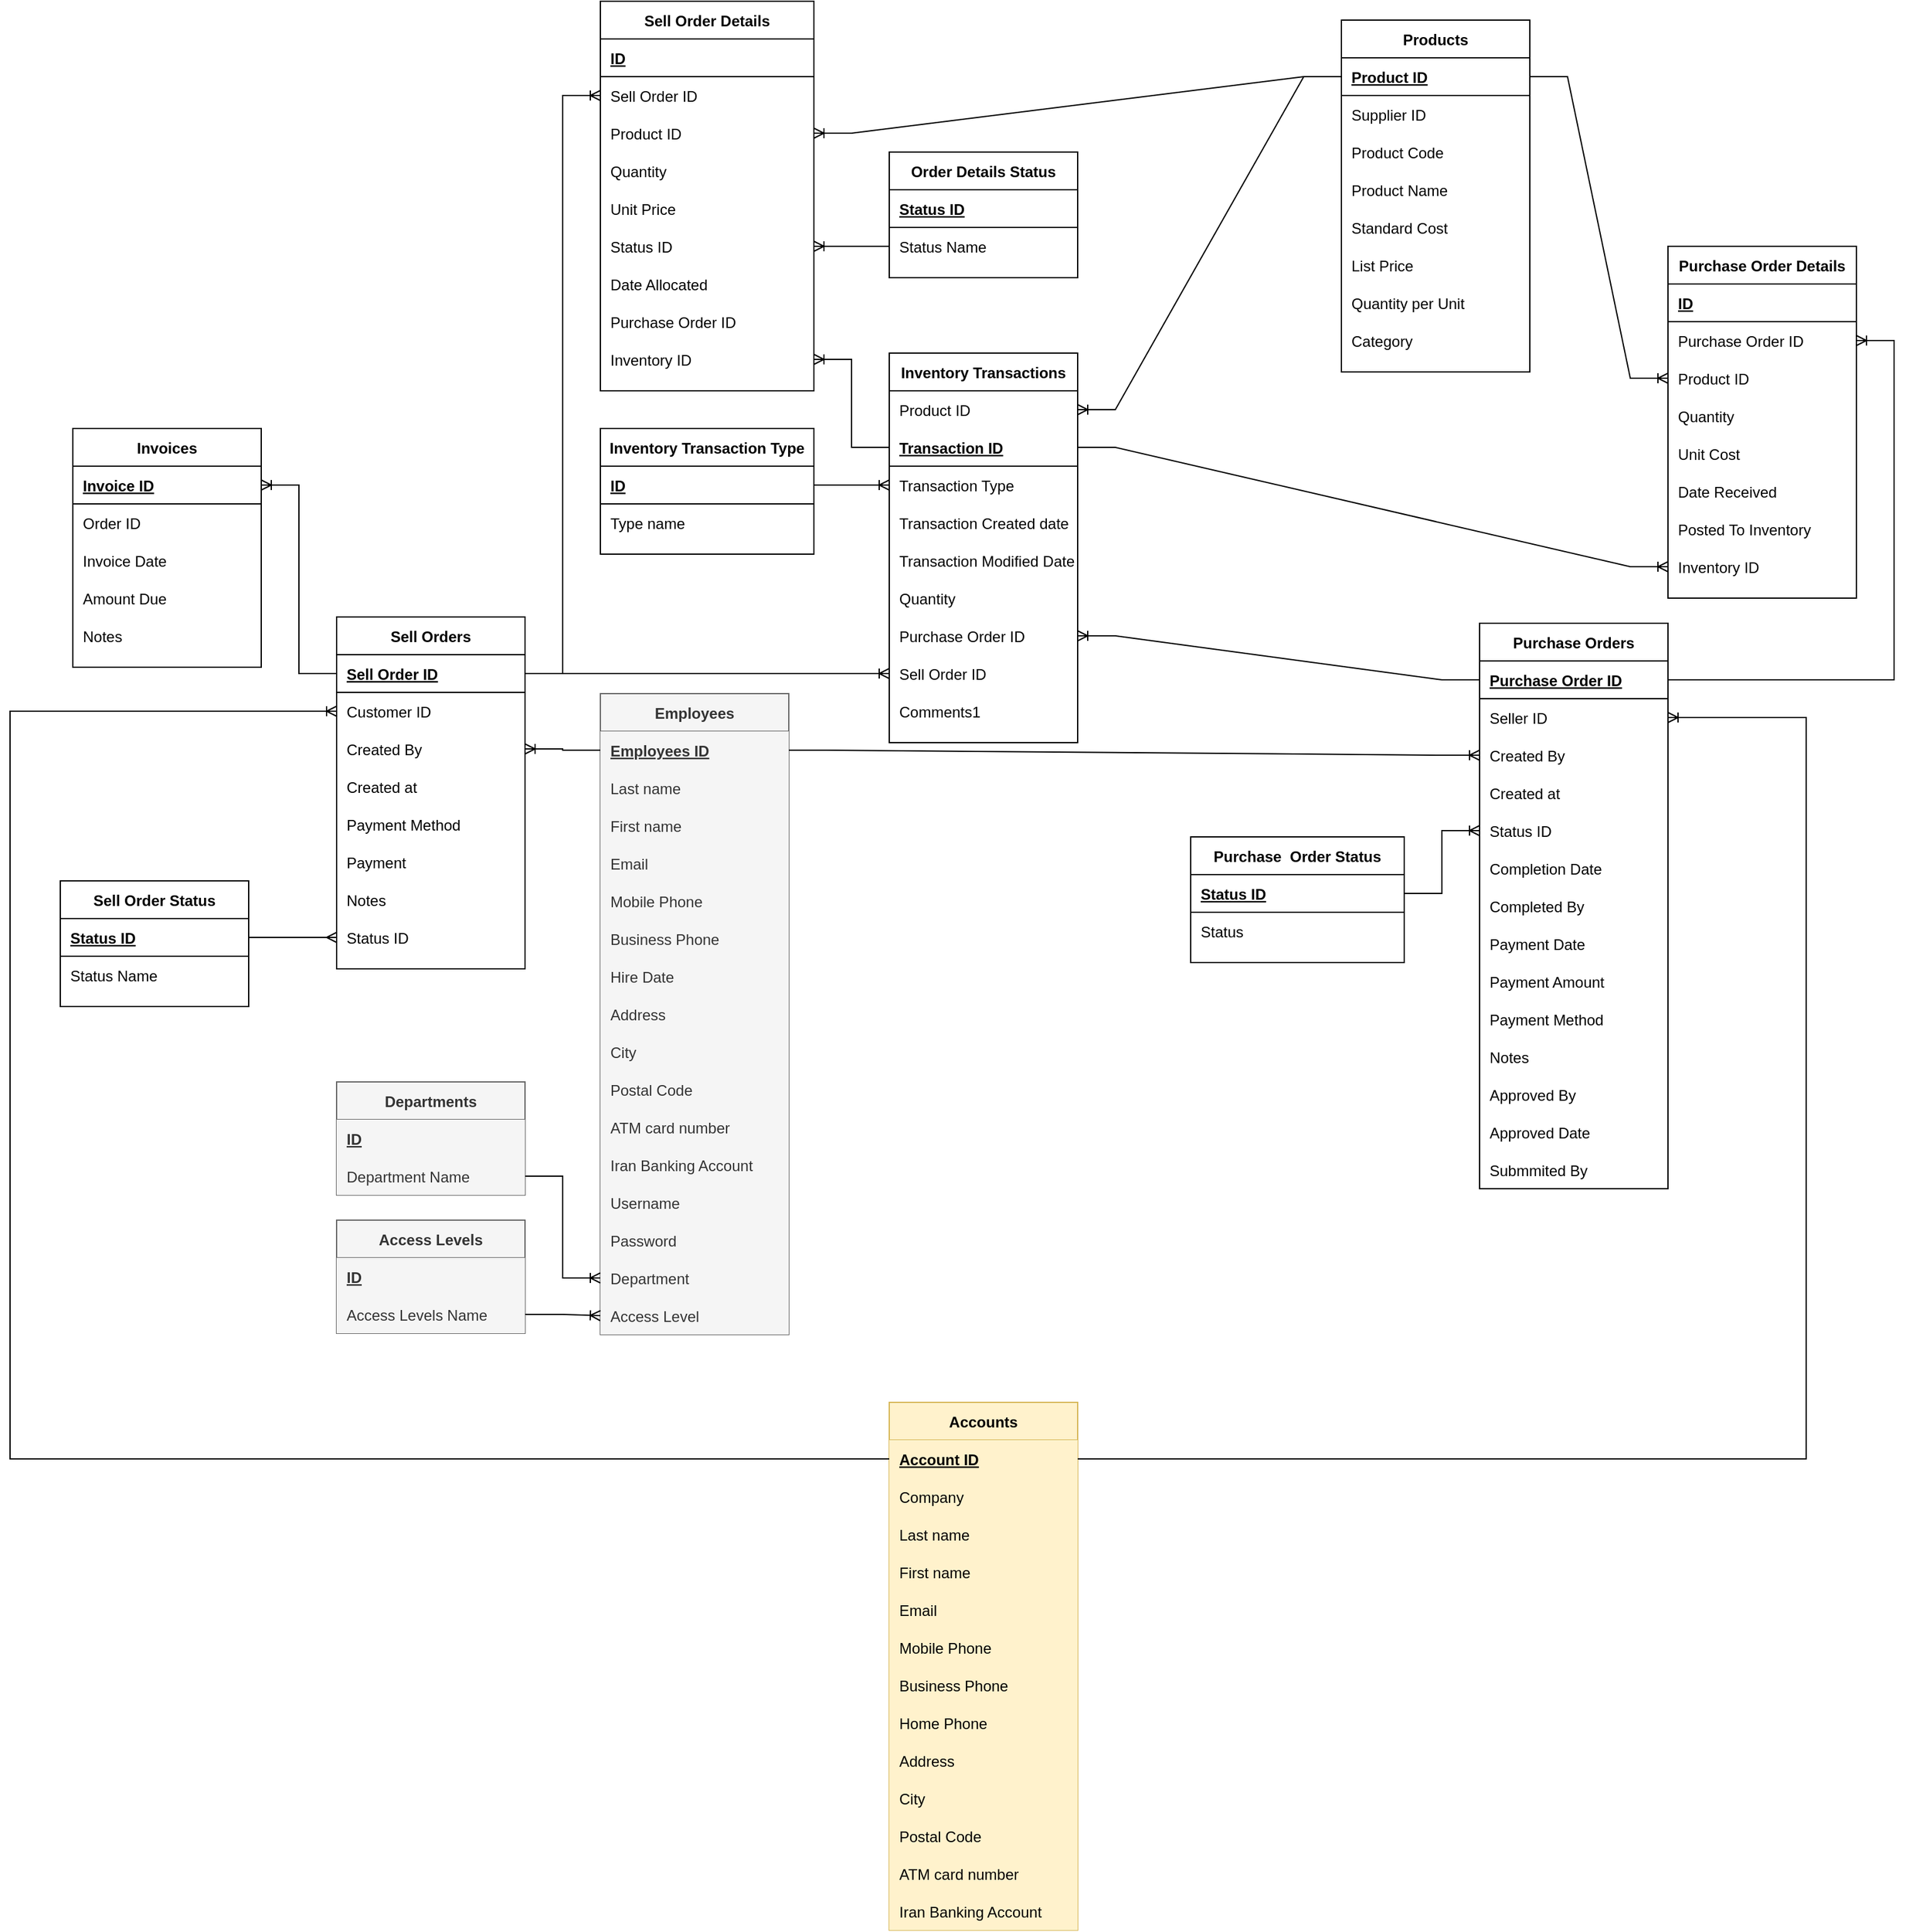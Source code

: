<mxfile version="17.4.2" type="github">
  <diagram id="767jZlMwtZ_vmDHuZlSi" name="Page-1">
    <mxGraphModel dx="3178" dy="3477" grid="1" gridSize="10" guides="1" tooltips="1" connect="1" arrows="1" fold="1" page="1" pageScale="1" pageWidth="1169" pageHeight="1654" math="0" shadow="0">
      <root>
        <mxCell id="0" />
        <mxCell id="1" parent="0" />
        <mxCell id="xtK0vDZ_ABgAUM5MrDxu-32" value="Sell Orders" style="shape=table;startSize=30;container=1;collapsible=1;childLayout=tableLayout;fixedRows=1;rowLines=0;fontStyle=1;align=center;resizeLast=1;" parent="1" vertex="1">
          <mxGeometry x="600" y="305" width="150" height="280" as="geometry" />
        </mxCell>
        <mxCell id="xtK0vDZ_ABgAUM5MrDxu-33" value="" style="shape=tableRow;horizontal=0;startSize=0;swimlaneHead=0;swimlaneBody=0;fillColor=none;collapsible=0;dropTarget=0;points=[[0,0.5],[1,0.5]];portConstraint=eastwest;top=0;left=0;right=0;bottom=1;" parent="xtK0vDZ_ABgAUM5MrDxu-32" vertex="1">
          <mxGeometry y="30" width="150" height="30" as="geometry" />
        </mxCell>
        <mxCell id="xtK0vDZ_ABgAUM5MrDxu-34" value="Sell Order ID" style="shape=partialRectangle;connectable=0;fillColor=none;top=0;left=0;bottom=0;right=0;align=left;spacingLeft=6;fontStyle=5;overflow=hidden;" parent="xtK0vDZ_ABgAUM5MrDxu-33" vertex="1">
          <mxGeometry width="150" height="30" as="geometry">
            <mxRectangle width="150" height="30" as="alternateBounds" />
          </mxGeometry>
        </mxCell>
        <mxCell id="xtK0vDZ_ABgAUM5MrDxu-37" value="" style="shape=tableRow;horizontal=0;startSize=0;swimlaneHead=0;swimlaneBody=0;fillColor=none;collapsible=0;dropTarget=0;points=[[0,0.5],[1,0.5]];portConstraint=eastwest;top=0;left=0;right=0;bottom=0;" parent="xtK0vDZ_ABgAUM5MrDxu-32" vertex="1">
          <mxGeometry y="60" width="150" height="30" as="geometry" />
        </mxCell>
        <mxCell id="xtK0vDZ_ABgAUM5MrDxu-38" value="Customer ID" style="shape=partialRectangle;connectable=0;fillColor=none;top=0;left=0;bottom=0;right=0;align=left;spacingLeft=6;overflow=hidden;" parent="xtK0vDZ_ABgAUM5MrDxu-37" vertex="1">
          <mxGeometry width="150" height="30" as="geometry">
            <mxRectangle width="150" height="30" as="alternateBounds" />
          </mxGeometry>
        </mxCell>
        <mxCell id="xtK0vDZ_ABgAUM5MrDxu-35" value="" style="shape=tableRow;horizontal=0;startSize=0;swimlaneHead=0;swimlaneBody=0;fillColor=none;collapsible=0;dropTarget=0;points=[[0,0.5],[1,0.5]];portConstraint=eastwest;top=0;left=0;right=0;bottom=0;" parent="xtK0vDZ_ABgAUM5MrDxu-32" vertex="1">
          <mxGeometry y="90" width="150" height="30" as="geometry" />
        </mxCell>
        <mxCell id="xtK0vDZ_ABgAUM5MrDxu-36" value="Created By" style="shape=partialRectangle;connectable=0;fillColor=none;top=0;left=0;bottom=0;right=0;align=left;spacingLeft=6;overflow=hidden;" parent="xtK0vDZ_ABgAUM5MrDxu-35" vertex="1">
          <mxGeometry width="150" height="30" as="geometry">
            <mxRectangle width="150" height="30" as="alternateBounds" />
          </mxGeometry>
        </mxCell>
        <mxCell id="xtK0vDZ_ABgAUM5MrDxu-39" value="" style="shape=tableRow;horizontal=0;startSize=0;swimlaneHead=0;swimlaneBody=0;fillColor=none;collapsible=0;dropTarget=0;points=[[0,0.5],[1,0.5]];portConstraint=eastwest;top=0;left=0;right=0;bottom=0;" parent="xtK0vDZ_ABgAUM5MrDxu-32" vertex="1">
          <mxGeometry y="120" width="150" height="30" as="geometry" />
        </mxCell>
        <mxCell id="xtK0vDZ_ABgAUM5MrDxu-40" value="Created at" style="shape=partialRectangle;connectable=0;fillColor=none;top=0;left=0;bottom=0;right=0;align=left;spacingLeft=6;overflow=hidden;" parent="xtK0vDZ_ABgAUM5MrDxu-39" vertex="1">
          <mxGeometry width="150" height="30" as="geometry">
            <mxRectangle width="150" height="30" as="alternateBounds" />
          </mxGeometry>
        </mxCell>
        <mxCell id="xtK0vDZ_ABgAUM5MrDxu-41" style="shape=tableRow;horizontal=0;startSize=0;swimlaneHead=0;swimlaneBody=0;fillColor=none;collapsible=0;dropTarget=0;points=[[0,0.5],[1,0.5]];portConstraint=eastwest;top=0;left=0;right=0;bottom=0;" parent="xtK0vDZ_ABgAUM5MrDxu-32" vertex="1">
          <mxGeometry y="150" width="150" height="30" as="geometry" />
        </mxCell>
        <mxCell id="xtK0vDZ_ABgAUM5MrDxu-42" value="Payment Method" style="shape=partialRectangle;connectable=0;fillColor=none;top=0;left=0;bottom=0;right=0;align=left;spacingLeft=6;overflow=hidden;" parent="xtK0vDZ_ABgAUM5MrDxu-41" vertex="1">
          <mxGeometry width="150" height="30" as="geometry">
            <mxRectangle width="150" height="30" as="alternateBounds" />
          </mxGeometry>
        </mxCell>
        <mxCell id="xtK0vDZ_ABgAUM5MrDxu-43" style="shape=tableRow;horizontal=0;startSize=0;swimlaneHead=0;swimlaneBody=0;fillColor=none;collapsible=0;dropTarget=0;points=[[0,0.5],[1,0.5]];portConstraint=eastwest;top=0;left=0;right=0;bottom=0;" parent="xtK0vDZ_ABgAUM5MrDxu-32" vertex="1">
          <mxGeometry y="180" width="150" height="30" as="geometry" />
        </mxCell>
        <mxCell id="xtK0vDZ_ABgAUM5MrDxu-44" value="Payment " style="shape=partialRectangle;connectable=0;fillColor=none;top=0;left=0;bottom=0;right=0;align=left;spacingLeft=6;overflow=hidden;" parent="xtK0vDZ_ABgAUM5MrDxu-43" vertex="1">
          <mxGeometry width="150" height="30" as="geometry">
            <mxRectangle width="150" height="30" as="alternateBounds" />
          </mxGeometry>
        </mxCell>
        <mxCell id="xtK0vDZ_ABgAUM5MrDxu-45" style="shape=tableRow;horizontal=0;startSize=0;swimlaneHead=0;swimlaneBody=0;fillColor=none;collapsible=0;dropTarget=0;points=[[0,0.5],[1,0.5]];portConstraint=eastwest;top=0;left=0;right=0;bottom=0;" parent="xtK0vDZ_ABgAUM5MrDxu-32" vertex="1">
          <mxGeometry y="210" width="150" height="30" as="geometry" />
        </mxCell>
        <mxCell id="xtK0vDZ_ABgAUM5MrDxu-46" value="Notes" style="shape=partialRectangle;connectable=0;fillColor=none;top=0;left=0;bottom=0;right=0;align=left;spacingLeft=6;overflow=hidden;" parent="xtK0vDZ_ABgAUM5MrDxu-45" vertex="1">
          <mxGeometry width="150" height="30" as="geometry">
            <mxRectangle width="150" height="30" as="alternateBounds" />
          </mxGeometry>
        </mxCell>
        <mxCell id="xtK0vDZ_ABgAUM5MrDxu-47" style="shape=tableRow;horizontal=0;startSize=0;swimlaneHead=0;swimlaneBody=0;fillColor=none;collapsible=0;dropTarget=0;points=[[0,0.5],[1,0.5]];portConstraint=eastwest;top=0;left=0;right=0;bottom=0;" parent="xtK0vDZ_ABgAUM5MrDxu-32" vertex="1">
          <mxGeometry y="240" width="150" height="30" as="geometry" />
        </mxCell>
        <mxCell id="xtK0vDZ_ABgAUM5MrDxu-48" value="Status ID" style="shape=partialRectangle;connectable=0;fillColor=none;top=0;left=0;bottom=0;right=0;align=left;spacingLeft=6;overflow=hidden;" parent="xtK0vDZ_ABgAUM5MrDxu-47" vertex="1">
          <mxGeometry width="150" height="30" as="geometry">
            <mxRectangle width="150" height="30" as="alternateBounds" />
          </mxGeometry>
        </mxCell>
        <mxCell id="xtK0vDZ_ABgAUM5MrDxu-59" value="Invoices" style="shape=table;startSize=30;container=1;collapsible=1;childLayout=tableLayout;fixedRows=1;rowLines=0;fontStyle=1;align=center;resizeLast=1;" parent="1" vertex="1">
          <mxGeometry x="390" y="155" width="150" height="190" as="geometry" />
        </mxCell>
        <mxCell id="xtK0vDZ_ABgAUM5MrDxu-60" value="" style="shape=tableRow;horizontal=0;startSize=0;swimlaneHead=0;swimlaneBody=0;fillColor=none;collapsible=0;dropTarget=0;points=[[0,0.5],[1,0.5]];portConstraint=eastwest;top=0;left=0;right=0;bottom=1;" parent="xtK0vDZ_ABgAUM5MrDxu-59" vertex="1">
          <mxGeometry y="30" width="150" height="30" as="geometry" />
        </mxCell>
        <mxCell id="xtK0vDZ_ABgAUM5MrDxu-61" value="Invoice ID" style="shape=partialRectangle;connectable=0;fillColor=none;top=0;left=0;bottom=0;right=0;align=left;spacingLeft=6;fontStyle=5;overflow=hidden;" parent="xtK0vDZ_ABgAUM5MrDxu-60" vertex="1">
          <mxGeometry width="150" height="30" as="geometry">
            <mxRectangle width="150" height="30" as="alternateBounds" />
          </mxGeometry>
        </mxCell>
        <mxCell id="xtK0vDZ_ABgAUM5MrDxu-62" value="" style="shape=tableRow;horizontal=0;startSize=0;swimlaneHead=0;swimlaneBody=0;fillColor=none;collapsible=0;dropTarget=0;points=[[0,0.5],[1,0.5]];portConstraint=eastwest;top=0;left=0;right=0;bottom=0;" parent="xtK0vDZ_ABgAUM5MrDxu-59" vertex="1">
          <mxGeometry y="60" width="150" height="30" as="geometry" />
        </mxCell>
        <mxCell id="xtK0vDZ_ABgAUM5MrDxu-63" value="Order ID" style="shape=partialRectangle;connectable=0;fillColor=none;top=0;left=0;bottom=0;right=0;align=left;spacingLeft=6;overflow=hidden;" parent="xtK0vDZ_ABgAUM5MrDxu-62" vertex="1">
          <mxGeometry width="150" height="30" as="geometry">
            <mxRectangle width="150" height="30" as="alternateBounds" />
          </mxGeometry>
        </mxCell>
        <mxCell id="xtK0vDZ_ABgAUM5MrDxu-64" value="" style="shape=tableRow;horizontal=0;startSize=0;swimlaneHead=0;swimlaneBody=0;fillColor=none;collapsible=0;dropTarget=0;points=[[0,0.5],[1,0.5]];portConstraint=eastwest;top=0;left=0;right=0;bottom=0;" parent="xtK0vDZ_ABgAUM5MrDxu-59" vertex="1">
          <mxGeometry y="90" width="150" height="30" as="geometry" />
        </mxCell>
        <mxCell id="xtK0vDZ_ABgAUM5MrDxu-65" value="Invoice Date" style="shape=partialRectangle;connectable=0;fillColor=none;top=0;left=0;bottom=0;right=0;align=left;spacingLeft=6;overflow=hidden;" parent="xtK0vDZ_ABgAUM5MrDxu-64" vertex="1">
          <mxGeometry width="150" height="30" as="geometry">
            <mxRectangle width="150" height="30" as="alternateBounds" />
          </mxGeometry>
        </mxCell>
        <mxCell id="xtK0vDZ_ABgAUM5MrDxu-66" value="" style="shape=tableRow;horizontal=0;startSize=0;swimlaneHead=0;swimlaneBody=0;fillColor=none;collapsible=0;dropTarget=0;points=[[0,0.5],[1,0.5]];portConstraint=eastwest;top=0;left=0;right=0;bottom=0;" parent="xtK0vDZ_ABgAUM5MrDxu-59" vertex="1">
          <mxGeometry y="120" width="150" height="30" as="geometry" />
        </mxCell>
        <mxCell id="xtK0vDZ_ABgAUM5MrDxu-67" value="Amount Due" style="shape=partialRectangle;connectable=0;fillColor=none;top=0;left=0;bottom=0;right=0;align=left;spacingLeft=6;overflow=hidden;" parent="xtK0vDZ_ABgAUM5MrDxu-66" vertex="1">
          <mxGeometry width="150" height="30" as="geometry">
            <mxRectangle width="150" height="30" as="alternateBounds" />
          </mxGeometry>
        </mxCell>
        <mxCell id="xtK0vDZ_ABgAUM5MrDxu-72" style="shape=tableRow;horizontal=0;startSize=0;swimlaneHead=0;swimlaneBody=0;fillColor=none;collapsible=0;dropTarget=0;points=[[0,0.5],[1,0.5]];portConstraint=eastwest;top=0;left=0;right=0;bottom=0;" parent="xtK0vDZ_ABgAUM5MrDxu-59" vertex="1">
          <mxGeometry y="150" width="150" height="30" as="geometry" />
        </mxCell>
        <mxCell id="xtK0vDZ_ABgAUM5MrDxu-73" value="Notes" style="shape=partialRectangle;connectable=0;fillColor=none;top=0;left=0;bottom=0;right=0;align=left;spacingLeft=6;overflow=hidden;" parent="xtK0vDZ_ABgAUM5MrDxu-72" vertex="1">
          <mxGeometry width="150" height="30" as="geometry">
            <mxRectangle width="150" height="30" as="alternateBounds" />
          </mxGeometry>
        </mxCell>
        <mxCell id="xtK0vDZ_ABgAUM5MrDxu-77" value="" style="edgeStyle=entityRelationEdgeStyle;fontSize=12;html=1;endArrow=ERoneToMany;rounded=0;" parent="1" source="xtK0vDZ_ABgAUM5MrDxu-33" target="xtK0vDZ_ABgAUM5MrDxu-60" edge="1">
          <mxGeometry width="100" height="100" relative="1" as="geometry">
            <mxPoint x="990" y="245" as="sourcePoint" />
            <mxPoint x="850" y="135" as="targetPoint" />
          </mxGeometry>
        </mxCell>
        <mxCell id="xtK0vDZ_ABgAUM5MrDxu-78" value="Inventory Transactions" style="shape=table;startSize=30;container=1;collapsible=1;childLayout=tableLayout;fixedRows=1;rowLines=0;fontStyle=1;align=center;resizeLast=1;" parent="1" vertex="1">
          <mxGeometry x="1040" y="95" width="150" height="310" as="geometry" />
        </mxCell>
        <mxCell id="xtK0vDZ_ABgAUM5MrDxu-87" style="shape=tableRow;horizontal=0;startSize=0;swimlaneHead=0;swimlaneBody=0;fillColor=none;collapsible=0;dropTarget=0;points=[[0,0.5],[1,0.5]];portConstraint=eastwest;top=0;left=0;right=0;bottom=0;" parent="xtK0vDZ_ABgAUM5MrDxu-78" vertex="1">
          <mxGeometry y="30" width="150" height="30" as="geometry" />
        </mxCell>
        <mxCell id="xtK0vDZ_ABgAUM5MrDxu-88" value="Product ID" style="shape=partialRectangle;connectable=0;fillColor=none;top=0;left=0;bottom=0;right=0;align=left;spacingLeft=6;overflow=hidden;" parent="xtK0vDZ_ABgAUM5MrDxu-87" vertex="1">
          <mxGeometry width="150" height="30" as="geometry">
            <mxRectangle width="150" height="30" as="alternateBounds" />
          </mxGeometry>
        </mxCell>
        <mxCell id="xtK0vDZ_ABgAUM5MrDxu-79" value="" style="shape=tableRow;horizontal=0;startSize=0;swimlaneHead=0;swimlaneBody=0;fillColor=none;collapsible=0;dropTarget=0;points=[[0,0.5],[1,0.5]];portConstraint=eastwest;top=0;left=0;right=0;bottom=1;" parent="xtK0vDZ_ABgAUM5MrDxu-78" vertex="1">
          <mxGeometry y="60" width="150" height="30" as="geometry" />
        </mxCell>
        <mxCell id="xtK0vDZ_ABgAUM5MrDxu-80" value="Transaction ID" style="shape=partialRectangle;connectable=0;fillColor=none;top=0;left=0;bottom=0;right=0;align=left;spacingLeft=6;fontStyle=5;overflow=hidden;" parent="xtK0vDZ_ABgAUM5MrDxu-79" vertex="1">
          <mxGeometry width="150" height="30" as="geometry">
            <mxRectangle width="150" height="30" as="alternateBounds" />
          </mxGeometry>
        </mxCell>
        <mxCell id="xtK0vDZ_ABgAUM5MrDxu-81" value="" style="shape=tableRow;horizontal=0;startSize=0;swimlaneHead=0;swimlaneBody=0;fillColor=none;collapsible=0;dropTarget=0;points=[[0,0.5],[1,0.5]];portConstraint=eastwest;top=0;left=0;right=0;bottom=0;" parent="xtK0vDZ_ABgAUM5MrDxu-78" vertex="1">
          <mxGeometry y="90" width="150" height="30" as="geometry" />
        </mxCell>
        <mxCell id="xtK0vDZ_ABgAUM5MrDxu-82" value="Transaction Type" style="shape=partialRectangle;connectable=0;fillColor=none;top=0;left=0;bottom=0;right=0;align=left;spacingLeft=6;overflow=hidden;" parent="xtK0vDZ_ABgAUM5MrDxu-81" vertex="1">
          <mxGeometry width="150" height="30" as="geometry">
            <mxRectangle width="150" height="30" as="alternateBounds" />
          </mxGeometry>
        </mxCell>
        <mxCell id="xtK0vDZ_ABgAUM5MrDxu-83" value="" style="shape=tableRow;horizontal=0;startSize=0;swimlaneHead=0;swimlaneBody=0;fillColor=none;collapsible=0;dropTarget=0;points=[[0,0.5],[1,0.5]];portConstraint=eastwest;top=0;left=0;right=0;bottom=0;" parent="xtK0vDZ_ABgAUM5MrDxu-78" vertex="1">
          <mxGeometry y="120" width="150" height="30" as="geometry" />
        </mxCell>
        <mxCell id="xtK0vDZ_ABgAUM5MrDxu-84" value="Transaction Created date" style="shape=partialRectangle;connectable=0;fillColor=none;top=0;left=0;bottom=0;right=0;align=left;spacingLeft=6;overflow=hidden;" parent="xtK0vDZ_ABgAUM5MrDxu-83" vertex="1">
          <mxGeometry width="150" height="30" as="geometry">
            <mxRectangle width="150" height="30" as="alternateBounds" />
          </mxGeometry>
        </mxCell>
        <mxCell id="xtK0vDZ_ABgAUM5MrDxu-85" value="" style="shape=tableRow;horizontal=0;startSize=0;swimlaneHead=0;swimlaneBody=0;fillColor=none;collapsible=0;dropTarget=0;points=[[0,0.5],[1,0.5]];portConstraint=eastwest;top=0;left=0;right=0;bottom=0;" parent="xtK0vDZ_ABgAUM5MrDxu-78" vertex="1">
          <mxGeometry y="150" width="150" height="30" as="geometry" />
        </mxCell>
        <mxCell id="xtK0vDZ_ABgAUM5MrDxu-86" value="Transaction Modified Date" style="shape=partialRectangle;connectable=0;fillColor=none;top=0;left=0;bottom=0;right=0;align=left;spacingLeft=6;overflow=hidden;" parent="xtK0vDZ_ABgAUM5MrDxu-85" vertex="1">
          <mxGeometry width="150" height="30" as="geometry">
            <mxRectangle width="150" height="30" as="alternateBounds" />
          </mxGeometry>
        </mxCell>
        <mxCell id="xtK0vDZ_ABgAUM5MrDxu-89" style="shape=tableRow;horizontal=0;startSize=0;swimlaneHead=0;swimlaneBody=0;fillColor=none;collapsible=0;dropTarget=0;points=[[0,0.5],[1,0.5]];portConstraint=eastwest;top=0;left=0;right=0;bottom=0;" parent="xtK0vDZ_ABgAUM5MrDxu-78" vertex="1">
          <mxGeometry y="180" width="150" height="30" as="geometry" />
        </mxCell>
        <mxCell id="xtK0vDZ_ABgAUM5MrDxu-90" value="Quantity" style="shape=partialRectangle;connectable=0;fillColor=none;top=0;left=0;bottom=0;right=0;align=left;spacingLeft=6;overflow=hidden;" parent="xtK0vDZ_ABgAUM5MrDxu-89" vertex="1">
          <mxGeometry width="150" height="30" as="geometry">
            <mxRectangle width="150" height="30" as="alternateBounds" />
          </mxGeometry>
        </mxCell>
        <mxCell id="xtK0vDZ_ABgAUM5MrDxu-91" style="shape=tableRow;horizontal=0;startSize=0;swimlaneHead=0;swimlaneBody=0;fillColor=none;collapsible=0;dropTarget=0;points=[[0,0.5],[1,0.5]];portConstraint=eastwest;top=0;left=0;right=0;bottom=0;" parent="xtK0vDZ_ABgAUM5MrDxu-78" vertex="1">
          <mxGeometry y="210" width="150" height="30" as="geometry" />
        </mxCell>
        <mxCell id="xtK0vDZ_ABgAUM5MrDxu-92" value="Purchase Order ID" style="shape=partialRectangle;connectable=0;fillColor=none;top=0;left=0;bottom=0;right=0;align=left;spacingLeft=6;overflow=hidden;" parent="xtK0vDZ_ABgAUM5MrDxu-91" vertex="1">
          <mxGeometry width="150" height="30" as="geometry">
            <mxRectangle width="150" height="30" as="alternateBounds" />
          </mxGeometry>
        </mxCell>
        <mxCell id="xtK0vDZ_ABgAUM5MrDxu-93" style="shape=tableRow;horizontal=0;startSize=0;swimlaneHead=0;swimlaneBody=0;fillColor=none;collapsible=0;dropTarget=0;points=[[0,0.5],[1,0.5]];portConstraint=eastwest;top=0;left=0;right=0;bottom=0;" parent="xtK0vDZ_ABgAUM5MrDxu-78" vertex="1">
          <mxGeometry y="240" width="150" height="30" as="geometry" />
        </mxCell>
        <mxCell id="xtK0vDZ_ABgAUM5MrDxu-94" value="Sell Order ID" style="shape=partialRectangle;connectable=0;fillColor=none;top=0;left=0;bottom=0;right=0;align=left;spacingLeft=6;overflow=hidden;" parent="xtK0vDZ_ABgAUM5MrDxu-93" vertex="1">
          <mxGeometry width="150" height="30" as="geometry">
            <mxRectangle width="150" height="30" as="alternateBounds" />
          </mxGeometry>
        </mxCell>
        <mxCell id="VmO0VDscQzR0c7CuvMfW-2" style="shape=tableRow;horizontal=0;startSize=0;swimlaneHead=0;swimlaneBody=0;fillColor=none;collapsible=0;dropTarget=0;points=[[0,0.5],[1,0.5]];portConstraint=eastwest;top=0;left=0;right=0;bottom=0;" vertex="1" parent="xtK0vDZ_ABgAUM5MrDxu-78">
          <mxGeometry y="270" width="150" height="30" as="geometry" />
        </mxCell>
        <mxCell id="VmO0VDscQzR0c7CuvMfW-3" value="Comments1" style="shape=partialRectangle;connectable=0;fillColor=none;top=0;left=0;bottom=0;right=0;align=left;spacingLeft=6;overflow=hidden;" vertex="1" parent="VmO0VDscQzR0c7CuvMfW-2">
          <mxGeometry width="150" height="30" as="geometry">
            <mxRectangle width="150" height="30" as="alternateBounds" />
          </mxGeometry>
        </mxCell>
        <mxCell id="xtK0vDZ_ABgAUM5MrDxu-95" value="Sell Order Status" style="shape=table;startSize=30;container=1;collapsible=1;childLayout=tableLayout;fixedRows=1;rowLines=0;fontStyle=1;align=center;resizeLast=1;" parent="1" vertex="1">
          <mxGeometry x="380" y="515" width="150" height="100" as="geometry" />
        </mxCell>
        <mxCell id="xtK0vDZ_ABgAUM5MrDxu-96" value="" style="shape=tableRow;horizontal=0;startSize=0;swimlaneHead=0;swimlaneBody=0;fillColor=none;collapsible=0;dropTarget=0;points=[[0,0.5],[1,0.5]];portConstraint=eastwest;top=0;left=0;right=0;bottom=1;" parent="xtK0vDZ_ABgAUM5MrDxu-95" vertex="1">
          <mxGeometry y="30" width="150" height="30" as="geometry" />
        </mxCell>
        <mxCell id="xtK0vDZ_ABgAUM5MrDxu-97" value="Status ID" style="shape=partialRectangle;connectable=0;fillColor=none;top=0;left=0;bottom=0;right=0;align=left;spacingLeft=6;fontStyle=5;overflow=hidden;" parent="xtK0vDZ_ABgAUM5MrDxu-96" vertex="1">
          <mxGeometry width="150" height="30" as="geometry">
            <mxRectangle width="150" height="30" as="alternateBounds" />
          </mxGeometry>
        </mxCell>
        <mxCell id="xtK0vDZ_ABgAUM5MrDxu-98" value="" style="shape=tableRow;horizontal=0;startSize=0;swimlaneHead=0;swimlaneBody=0;fillColor=none;collapsible=0;dropTarget=0;points=[[0,0.5],[1,0.5]];portConstraint=eastwest;top=0;left=0;right=0;bottom=0;" parent="xtK0vDZ_ABgAUM5MrDxu-95" vertex="1">
          <mxGeometry y="60" width="150" height="30" as="geometry" />
        </mxCell>
        <mxCell id="xtK0vDZ_ABgAUM5MrDxu-99" value="Status Name" style="shape=partialRectangle;connectable=0;fillColor=none;top=0;left=0;bottom=0;right=0;align=left;spacingLeft=6;overflow=hidden;" parent="xtK0vDZ_ABgAUM5MrDxu-98" vertex="1">
          <mxGeometry width="150" height="30" as="geometry">
            <mxRectangle width="150" height="30" as="alternateBounds" />
          </mxGeometry>
        </mxCell>
        <mxCell id="xtK0vDZ_ABgAUM5MrDxu-106" value="" style="edgeStyle=entityRelationEdgeStyle;fontSize=12;html=1;endArrow=ERmany;rounded=0;" parent="1" source="xtK0vDZ_ABgAUM5MrDxu-96" target="xtK0vDZ_ABgAUM5MrDxu-47" edge="1">
          <mxGeometry width="100" height="100" relative="1" as="geometry">
            <mxPoint x="560" y="475" as="sourcePoint" />
            <mxPoint x="590" y="395" as="targetPoint" />
          </mxGeometry>
        </mxCell>
        <mxCell id="xtK0vDZ_ABgAUM5MrDxu-107" value="Sell Order Details" style="shape=table;startSize=30;container=1;collapsible=1;childLayout=tableLayout;fixedRows=1;rowLines=0;fontStyle=1;align=center;resizeLast=1;" parent="1" vertex="1">
          <mxGeometry x="810" y="-185" width="170" height="310" as="geometry" />
        </mxCell>
        <mxCell id="xtK0vDZ_ABgAUM5MrDxu-108" value="" style="shape=tableRow;horizontal=0;startSize=0;swimlaneHead=0;swimlaneBody=0;fillColor=none;collapsible=0;dropTarget=0;points=[[0,0.5],[1,0.5]];portConstraint=eastwest;top=0;left=0;right=0;bottom=1;" parent="xtK0vDZ_ABgAUM5MrDxu-107" vertex="1">
          <mxGeometry y="30" width="170" height="30" as="geometry" />
        </mxCell>
        <mxCell id="xtK0vDZ_ABgAUM5MrDxu-109" value="ID" style="shape=partialRectangle;connectable=0;fillColor=none;top=0;left=0;bottom=0;right=0;align=left;spacingLeft=6;fontStyle=5;overflow=hidden;" parent="xtK0vDZ_ABgAUM5MrDxu-108" vertex="1">
          <mxGeometry width="170" height="30" as="geometry">
            <mxRectangle width="170" height="30" as="alternateBounds" />
          </mxGeometry>
        </mxCell>
        <mxCell id="xtK0vDZ_ABgAUM5MrDxu-110" value="" style="shape=tableRow;horizontal=0;startSize=0;swimlaneHead=0;swimlaneBody=0;fillColor=none;collapsible=0;dropTarget=0;points=[[0,0.5],[1,0.5]];portConstraint=eastwest;top=0;left=0;right=0;bottom=0;" parent="xtK0vDZ_ABgAUM5MrDxu-107" vertex="1">
          <mxGeometry y="60" width="170" height="30" as="geometry" />
        </mxCell>
        <mxCell id="xtK0vDZ_ABgAUM5MrDxu-111" value="Sell Order ID" style="shape=partialRectangle;connectable=0;fillColor=none;top=0;left=0;bottom=0;right=0;align=left;spacingLeft=6;overflow=hidden;" parent="xtK0vDZ_ABgAUM5MrDxu-110" vertex="1">
          <mxGeometry width="170" height="30" as="geometry">
            <mxRectangle width="170" height="30" as="alternateBounds" />
          </mxGeometry>
        </mxCell>
        <mxCell id="xtK0vDZ_ABgAUM5MrDxu-112" value="" style="shape=tableRow;horizontal=0;startSize=0;swimlaneHead=0;swimlaneBody=0;fillColor=none;collapsible=0;dropTarget=0;points=[[0,0.5],[1,0.5]];portConstraint=eastwest;top=0;left=0;right=0;bottom=0;" parent="xtK0vDZ_ABgAUM5MrDxu-107" vertex="1">
          <mxGeometry y="90" width="170" height="30" as="geometry" />
        </mxCell>
        <mxCell id="xtK0vDZ_ABgAUM5MrDxu-113" value="Product ID" style="shape=partialRectangle;connectable=0;fillColor=none;top=0;left=0;bottom=0;right=0;align=left;spacingLeft=6;overflow=hidden;" parent="xtK0vDZ_ABgAUM5MrDxu-112" vertex="1">
          <mxGeometry width="170" height="30" as="geometry">
            <mxRectangle width="170" height="30" as="alternateBounds" />
          </mxGeometry>
        </mxCell>
        <mxCell id="xtK0vDZ_ABgAUM5MrDxu-114" value="" style="shape=tableRow;horizontal=0;startSize=0;swimlaneHead=0;swimlaneBody=0;fillColor=none;collapsible=0;dropTarget=0;points=[[0,0.5],[1,0.5]];portConstraint=eastwest;top=0;left=0;right=0;bottom=0;" parent="xtK0vDZ_ABgAUM5MrDxu-107" vertex="1">
          <mxGeometry y="120" width="170" height="30" as="geometry" />
        </mxCell>
        <mxCell id="xtK0vDZ_ABgAUM5MrDxu-115" value="Quantity" style="shape=partialRectangle;connectable=0;fillColor=none;top=0;left=0;bottom=0;right=0;align=left;spacingLeft=6;overflow=hidden;" parent="xtK0vDZ_ABgAUM5MrDxu-114" vertex="1">
          <mxGeometry width="170" height="30" as="geometry">
            <mxRectangle width="170" height="30" as="alternateBounds" />
          </mxGeometry>
        </mxCell>
        <mxCell id="xtK0vDZ_ABgAUM5MrDxu-116" style="shape=tableRow;horizontal=0;startSize=0;swimlaneHead=0;swimlaneBody=0;fillColor=none;collapsible=0;dropTarget=0;points=[[0,0.5],[1,0.5]];portConstraint=eastwest;top=0;left=0;right=0;bottom=0;" parent="xtK0vDZ_ABgAUM5MrDxu-107" vertex="1">
          <mxGeometry y="150" width="170" height="30" as="geometry" />
        </mxCell>
        <mxCell id="xtK0vDZ_ABgAUM5MrDxu-117" value="Unit Price" style="shape=partialRectangle;connectable=0;fillColor=none;top=0;left=0;bottom=0;right=0;align=left;spacingLeft=6;overflow=hidden;" parent="xtK0vDZ_ABgAUM5MrDxu-116" vertex="1">
          <mxGeometry width="170" height="30" as="geometry">
            <mxRectangle width="170" height="30" as="alternateBounds" />
          </mxGeometry>
        </mxCell>
        <mxCell id="xtK0vDZ_ABgAUM5MrDxu-122" style="shape=tableRow;horizontal=0;startSize=0;swimlaneHead=0;swimlaneBody=0;fillColor=none;collapsible=0;dropTarget=0;points=[[0,0.5],[1,0.5]];portConstraint=eastwest;top=0;left=0;right=0;bottom=0;" parent="xtK0vDZ_ABgAUM5MrDxu-107" vertex="1">
          <mxGeometry y="180" width="170" height="30" as="geometry" />
        </mxCell>
        <mxCell id="xtK0vDZ_ABgAUM5MrDxu-123" value="Status ID" style="shape=partialRectangle;connectable=0;fillColor=none;top=0;left=0;bottom=0;right=0;align=left;spacingLeft=6;overflow=hidden;" parent="xtK0vDZ_ABgAUM5MrDxu-122" vertex="1">
          <mxGeometry width="170" height="30" as="geometry">
            <mxRectangle width="170" height="30" as="alternateBounds" />
          </mxGeometry>
        </mxCell>
        <mxCell id="xtK0vDZ_ABgAUM5MrDxu-118" style="shape=tableRow;horizontal=0;startSize=0;swimlaneHead=0;swimlaneBody=0;fillColor=none;collapsible=0;dropTarget=0;points=[[0,0.5],[1,0.5]];portConstraint=eastwest;top=0;left=0;right=0;bottom=0;" parent="xtK0vDZ_ABgAUM5MrDxu-107" vertex="1">
          <mxGeometry y="210" width="170" height="30" as="geometry" />
        </mxCell>
        <mxCell id="xtK0vDZ_ABgAUM5MrDxu-119" value="Date Allocated" style="shape=partialRectangle;connectable=0;fillColor=none;top=0;left=0;bottom=0;right=0;align=left;spacingLeft=6;overflow=hidden;" parent="xtK0vDZ_ABgAUM5MrDxu-118" vertex="1">
          <mxGeometry width="170" height="30" as="geometry">
            <mxRectangle width="170" height="30" as="alternateBounds" />
          </mxGeometry>
        </mxCell>
        <mxCell id="xtK0vDZ_ABgAUM5MrDxu-120" style="shape=tableRow;horizontal=0;startSize=0;swimlaneHead=0;swimlaneBody=0;fillColor=none;collapsible=0;dropTarget=0;points=[[0,0.5],[1,0.5]];portConstraint=eastwest;top=0;left=0;right=0;bottom=0;" parent="xtK0vDZ_ABgAUM5MrDxu-107" vertex="1">
          <mxGeometry y="240" width="170" height="30" as="geometry" />
        </mxCell>
        <mxCell id="xtK0vDZ_ABgAUM5MrDxu-121" value="Purchase Order ID" style="shape=partialRectangle;connectable=0;fillColor=none;top=0;left=0;bottom=0;right=0;align=left;spacingLeft=6;overflow=hidden;" parent="xtK0vDZ_ABgAUM5MrDxu-120" vertex="1">
          <mxGeometry width="170" height="30" as="geometry">
            <mxRectangle width="170" height="30" as="alternateBounds" />
          </mxGeometry>
        </mxCell>
        <mxCell id="VmO0VDscQzR0c7CuvMfW-4" style="shape=tableRow;horizontal=0;startSize=0;swimlaneHead=0;swimlaneBody=0;fillColor=none;collapsible=0;dropTarget=0;points=[[0,0.5],[1,0.5]];portConstraint=eastwest;top=0;left=0;right=0;bottom=0;" vertex="1" parent="xtK0vDZ_ABgAUM5MrDxu-107">
          <mxGeometry y="270" width="170" height="30" as="geometry" />
        </mxCell>
        <mxCell id="VmO0VDscQzR0c7CuvMfW-5" value="Inventory ID" style="shape=partialRectangle;connectable=0;fillColor=none;top=0;left=0;bottom=0;right=0;align=left;spacingLeft=6;overflow=hidden;" vertex="1" parent="VmO0VDscQzR0c7CuvMfW-4">
          <mxGeometry width="170" height="30" as="geometry">
            <mxRectangle width="170" height="30" as="alternateBounds" />
          </mxGeometry>
        </mxCell>
        <mxCell id="VmO0VDscQzR0c7CuvMfW-1" value="" style="edgeStyle=entityRelationEdgeStyle;fontSize=12;html=1;endArrow=ERoneToMany;rounded=0;" edge="1" parent="1" source="xtK0vDZ_ABgAUM5MrDxu-33" target="xtK0vDZ_ABgAUM5MrDxu-110">
          <mxGeometry width="100" height="100" relative="1" as="geometry">
            <mxPoint x="900" y="190" as="sourcePoint" />
            <mxPoint x="1000" y="90" as="targetPoint" />
          </mxGeometry>
        </mxCell>
        <mxCell id="VmO0VDscQzR0c7CuvMfW-6" value="Order Details Status" style="shape=table;startSize=30;container=1;collapsible=1;childLayout=tableLayout;fixedRows=1;rowLines=0;fontStyle=1;align=center;resizeLast=1;" vertex="1" parent="1">
          <mxGeometry x="1040" y="-65" width="150" height="100" as="geometry" />
        </mxCell>
        <mxCell id="VmO0VDscQzR0c7CuvMfW-7" value="" style="shape=tableRow;horizontal=0;startSize=0;swimlaneHead=0;swimlaneBody=0;fillColor=none;collapsible=0;dropTarget=0;points=[[0,0.5],[1,0.5]];portConstraint=eastwest;top=0;left=0;right=0;bottom=1;" vertex="1" parent="VmO0VDscQzR0c7CuvMfW-6">
          <mxGeometry y="30" width="150" height="30" as="geometry" />
        </mxCell>
        <mxCell id="VmO0VDscQzR0c7CuvMfW-8" value="Status ID" style="shape=partialRectangle;connectable=0;fillColor=none;top=0;left=0;bottom=0;right=0;align=left;spacingLeft=6;fontStyle=5;overflow=hidden;" vertex="1" parent="VmO0VDscQzR0c7CuvMfW-7">
          <mxGeometry width="150" height="30" as="geometry">
            <mxRectangle width="150" height="30" as="alternateBounds" />
          </mxGeometry>
        </mxCell>
        <mxCell id="VmO0VDscQzR0c7CuvMfW-9" value="" style="shape=tableRow;horizontal=0;startSize=0;swimlaneHead=0;swimlaneBody=0;fillColor=none;collapsible=0;dropTarget=0;points=[[0,0.5],[1,0.5]];portConstraint=eastwest;top=0;left=0;right=0;bottom=0;" vertex="1" parent="VmO0VDscQzR0c7CuvMfW-6">
          <mxGeometry y="60" width="150" height="30" as="geometry" />
        </mxCell>
        <mxCell id="VmO0VDscQzR0c7CuvMfW-10" value="Status Name" style="shape=partialRectangle;connectable=0;fillColor=none;top=0;left=0;bottom=0;right=0;align=left;spacingLeft=6;overflow=hidden;" vertex="1" parent="VmO0VDscQzR0c7CuvMfW-9">
          <mxGeometry width="150" height="30" as="geometry">
            <mxRectangle width="150" height="30" as="alternateBounds" />
          </mxGeometry>
        </mxCell>
        <mxCell id="VmO0VDscQzR0c7CuvMfW-11" value="" style="edgeStyle=entityRelationEdgeStyle;fontSize=12;html=1;endArrow=ERoneToMany;rounded=0;" edge="1" parent="1" source="VmO0VDscQzR0c7CuvMfW-9" target="xtK0vDZ_ABgAUM5MrDxu-122">
          <mxGeometry width="100" height="100" relative="1" as="geometry">
            <mxPoint x="820" y="370" as="sourcePoint" />
            <mxPoint x="920" y="270" as="targetPoint" />
          </mxGeometry>
        </mxCell>
        <mxCell id="VmO0VDscQzR0c7CuvMfW-12" value="Products" style="shape=table;startSize=30;container=1;collapsible=1;childLayout=tableLayout;fixedRows=1;rowLines=0;fontStyle=1;align=center;resizeLast=1;" vertex="1" parent="1">
          <mxGeometry x="1400" y="-170" width="150" height="280" as="geometry" />
        </mxCell>
        <mxCell id="VmO0VDscQzR0c7CuvMfW-13" value="" style="shape=tableRow;horizontal=0;startSize=0;swimlaneHead=0;swimlaneBody=0;fillColor=none;collapsible=0;dropTarget=0;points=[[0,0.5],[1,0.5]];portConstraint=eastwest;top=0;left=0;right=0;bottom=1;" vertex="1" parent="VmO0VDscQzR0c7CuvMfW-12">
          <mxGeometry y="30" width="150" height="30" as="geometry" />
        </mxCell>
        <mxCell id="VmO0VDscQzR0c7CuvMfW-14" value="Product ID" style="shape=partialRectangle;connectable=0;fillColor=none;top=0;left=0;bottom=0;right=0;align=left;spacingLeft=6;fontStyle=5;overflow=hidden;" vertex="1" parent="VmO0VDscQzR0c7CuvMfW-13">
          <mxGeometry width="150" height="30" as="geometry">
            <mxRectangle width="150" height="30" as="alternateBounds" />
          </mxGeometry>
        </mxCell>
        <mxCell id="VmO0VDscQzR0c7CuvMfW-15" value="" style="shape=tableRow;horizontal=0;startSize=0;swimlaneHead=0;swimlaneBody=0;fillColor=none;collapsible=0;dropTarget=0;points=[[0,0.5],[1,0.5]];portConstraint=eastwest;top=0;left=0;right=0;bottom=0;" vertex="1" parent="VmO0VDscQzR0c7CuvMfW-12">
          <mxGeometry y="60" width="150" height="30" as="geometry" />
        </mxCell>
        <mxCell id="VmO0VDscQzR0c7CuvMfW-16" value="Supplier ID" style="shape=partialRectangle;connectable=0;fillColor=none;top=0;left=0;bottom=0;right=0;align=left;spacingLeft=6;overflow=hidden;" vertex="1" parent="VmO0VDscQzR0c7CuvMfW-15">
          <mxGeometry width="150" height="30" as="geometry">
            <mxRectangle width="150" height="30" as="alternateBounds" />
          </mxGeometry>
        </mxCell>
        <mxCell id="VmO0VDscQzR0c7CuvMfW-17" value="" style="shape=tableRow;horizontal=0;startSize=0;swimlaneHead=0;swimlaneBody=0;fillColor=none;collapsible=0;dropTarget=0;points=[[0,0.5],[1,0.5]];portConstraint=eastwest;top=0;left=0;right=0;bottom=0;" vertex="1" parent="VmO0VDscQzR0c7CuvMfW-12">
          <mxGeometry y="90" width="150" height="30" as="geometry" />
        </mxCell>
        <mxCell id="VmO0VDscQzR0c7CuvMfW-18" value="Product Code" style="shape=partialRectangle;connectable=0;fillColor=none;top=0;left=0;bottom=0;right=0;align=left;spacingLeft=6;overflow=hidden;" vertex="1" parent="VmO0VDscQzR0c7CuvMfW-17">
          <mxGeometry width="150" height="30" as="geometry">
            <mxRectangle width="150" height="30" as="alternateBounds" />
          </mxGeometry>
        </mxCell>
        <mxCell id="VmO0VDscQzR0c7CuvMfW-19" value="" style="shape=tableRow;horizontal=0;startSize=0;swimlaneHead=0;swimlaneBody=0;fillColor=none;collapsible=0;dropTarget=0;points=[[0,0.5],[1,0.5]];portConstraint=eastwest;top=0;left=0;right=0;bottom=0;" vertex="1" parent="VmO0VDscQzR0c7CuvMfW-12">
          <mxGeometry y="120" width="150" height="30" as="geometry" />
        </mxCell>
        <mxCell id="VmO0VDscQzR0c7CuvMfW-20" value="Product Name" style="shape=partialRectangle;connectable=0;fillColor=none;top=0;left=0;bottom=0;right=0;align=left;spacingLeft=6;overflow=hidden;" vertex="1" parent="VmO0VDscQzR0c7CuvMfW-19">
          <mxGeometry width="150" height="30" as="geometry">
            <mxRectangle width="150" height="30" as="alternateBounds" />
          </mxGeometry>
        </mxCell>
        <mxCell id="VmO0VDscQzR0c7CuvMfW-21" style="shape=tableRow;horizontal=0;startSize=0;swimlaneHead=0;swimlaneBody=0;fillColor=none;collapsible=0;dropTarget=0;points=[[0,0.5],[1,0.5]];portConstraint=eastwest;top=0;left=0;right=0;bottom=0;" vertex="1" parent="VmO0VDscQzR0c7CuvMfW-12">
          <mxGeometry y="150" width="150" height="30" as="geometry" />
        </mxCell>
        <mxCell id="VmO0VDscQzR0c7CuvMfW-22" value="Standard Cost" style="shape=partialRectangle;connectable=0;fillColor=none;top=0;left=0;bottom=0;right=0;align=left;spacingLeft=6;overflow=hidden;" vertex="1" parent="VmO0VDscQzR0c7CuvMfW-21">
          <mxGeometry width="150" height="30" as="geometry">
            <mxRectangle width="150" height="30" as="alternateBounds" />
          </mxGeometry>
        </mxCell>
        <mxCell id="VmO0VDscQzR0c7CuvMfW-23" style="shape=tableRow;horizontal=0;startSize=0;swimlaneHead=0;swimlaneBody=0;fillColor=none;collapsible=0;dropTarget=0;points=[[0,0.5],[1,0.5]];portConstraint=eastwest;top=0;left=0;right=0;bottom=0;" vertex="1" parent="VmO0VDscQzR0c7CuvMfW-12">
          <mxGeometry y="180" width="150" height="30" as="geometry" />
        </mxCell>
        <mxCell id="VmO0VDscQzR0c7CuvMfW-24" value="List Price" style="shape=partialRectangle;connectable=0;fillColor=none;top=0;left=0;bottom=0;right=0;align=left;spacingLeft=6;overflow=hidden;" vertex="1" parent="VmO0VDscQzR0c7CuvMfW-23">
          <mxGeometry width="150" height="30" as="geometry">
            <mxRectangle width="150" height="30" as="alternateBounds" />
          </mxGeometry>
        </mxCell>
        <mxCell id="VmO0VDscQzR0c7CuvMfW-25" style="shape=tableRow;horizontal=0;startSize=0;swimlaneHead=0;swimlaneBody=0;fillColor=none;collapsible=0;dropTarget=0;points=[[0,0.5],[1,0.5]];portConstraint=eastwest;top=0;left=0;right=0;bottom=0;" vertex="1" parent="VmO0VDscQzR0c7CuvMfW-12">
          <mxGeometry y="210" width="150" height="30" as="geometry" />
        </mxCell>
        <mxCell id="VmO0VDscQzR0c7CuvMfW-26" value="Quantity per Unit" style="shape=partialRectangle;connectable=0;fillColor=none;top=0;left=0;bottom=0;right=0;align=left;spacingLeft=6;overflow=hidden;" vertex="1" parent="VmO0VDscQzR0c7CuvMfW-25">
          <mxGeometry width="150" height="30" as="geometry">
            <mxRectangle width="150" height="30" as="alternateBounds" />
          </mxGeometry>
        </mxCell>
        <mxCell id="VmO0VDscQzR0c7CuvMfW-27" style="shape=tableRow;horizontal=0;startSize=0;swimlaneHead=0;swimlaneBody=0;fillColor=none;collapsible=0;dropTarget=0;points=[[0,0.5],[1,0.5]];portConstraint=eastwest;top=0;left=0;right=0;bottom=0;" vertex="1" parent="VmO0VDscQzR0c7CuvMfW-12">
          <mxGeometry y="240" width="150" height="30" as="geometry" />
        </mxCell>
        <mxCell id="VmO0VDscQzR0c7CuvMfW-28" value="Category" style="shape=partialRectangle;connectable=0;fillColor=none;top=0;left=0;bottom=0;right=0;align=left;spacingLeft=6;overflow=hidden;" vertex="1" parent="VmO0VDscQzR0c7CuvMfW-27">
          <mxGeometry width="150" height="30" as="geometry">
            <mxRectangle width="150" height="30" as="alternateBounds" />
          </mxGeometry>
        </mxCell>
        <mxCell id="VmO0VDscQzR0c7CuvMfW-31" value="" style="edgeStyle=entityRelationEdgeStyle;fontSize=12;html=1;endArrow=ERoneToMany;rounded=0;" edge="1" parent="1" source="VmO0VDscQzR0c7CuvMfW-13" target="xtK0vDZ_ABgAUM5MrDxu-112">
          <mxGeometry width="100" height="100" relative="1" as="geometry">
            <mxPoint x="840" y="110" as="sourcePoint" />
            <mxPoint x="940" y="10" as="targetPoint" />
          </mxGeometry>
        </mxCell>
        <mxCell id="VmO0VDscQzR0c7CuvMfW-32" value="Employees" style="shape=table;startSize=30;container=1;collapsible=1;childLayout=tableLayout;fixedRows=1;rowLines=0;fontStyle=1;align=center;resizeLast=1;fillColor=#f5f5f5;strokeColor=#666666;fontColor=#333333;" vertex="1" parent="1">
          <mxGeometry x="810" y="366" width="150" height="510" as="geometry" />
        </mxCell>
        <mxCell id="VmO0VDscQzR0c7CuvMfW-33" value="" style="shape=tableRow;horizontal=0;startSize=0;swimlaneHead=0;swimlaneBody=0;fillColor=#f5f5f5;collapsible=0;dropTarget=0;points=[[0,0.5],[1,0.5]];portConstraint=eastwest;top=0;left=0;right=0;bottom=1;strokeColor=#666666;fontColor=#333333;" vertex="1" parent="VmO0VDscQzR0c7CuvMfW-32">
          <mxGeometry y="30" width="150" height="30" as="geometry" />
        </mxCell>
        <mxCell id="VmO0VDscQzR0c7CuvMfW-34" value="Employees ID" style="shape=partialRectangle;connectable=0;fillColor=#f5f5f5;top=0;left=0;bottom=0;right=0;align=left;spacingLeft=6;fontStyle=5;overflow=hidden;strokeColor=#666666;fontColor=#333333;" vertex="1" parent="VmO0VDscQzR0c7CuvMfW-33">
          <mxGeometry width="150" height="30" as="geometry">
            <mxRectangle width="150" height="30" as="alternateBounds" />
          </mxGeometry>
        </mxCell>
        <mxCell id="VmO0VDscQzR0c7CuvMfW-37" value="" style="shape=tableRow;horizontal=0;startSize=0;swimlaneHead=0;swimlaneBody=0;fillColor=#f5f5f5;collapsible=0;dropTarget=0;points=[[0,0.5],[1,0.5]];portConstraint=eastwest;top=0;left=0;right=0;bottom=0;strokeColor=#666666;fontColor=#333333;" vertex="1" parent="VmO0VDscQzR0c7CuvMfW-32">
          <mxGeometry y="60" width="150" height="30" as="geometry" />
        </mxCell>
        <mxCell id="VmO0VDscQzR0c7CuvMfW-38" value="Last name" style="shape=partialRectangle;connectable=0;fillColor=#f5f5f5;top=0;left=0;bottom=0;right=0;align=left;spacingLeft=6;overflow=hidden;strokeColor=#666666;fontColor=#333333;" vertex="1" parent="VmO0VDscQzR0c7CuvMfW-37">
          <mxGeometry width="150" height="30" as="geometry">
            <mxRectangle width="150" height="30" as="alternateBounds" />
          </mxGeometry>
        </mxCell>
        <mxCell id="VmO0VDscQzR0c7CuvMfW-39" value="" style="shape=tableRow;horizontal=0;startSize=0;swimlaneHead=0;swimlaneBody=0;fillColor=#f5f5f5;collapsible=0;dropTarget=0;points=[[0,0.5],[1,0.5]];portConstraint=eastwest;top=0;left=0;right=0;bottom=0;strokeColor=#666666;fontColor=#333333;" vertex="1" parent="VmO0VDscQzR0c7CuvMfW-32">
          <mxGeometry y="90" width="150" height="30" as="geometry" />
        </mxCell>
        <mxCell id="VmO0VDscQzR0c7CuvMfW-40" value="First name" style="shape=partialRectangle;connectable=0;fillColor=#f5f5f5;top=0;left=0;bottom=0;right=0;align=left;spacingLeft=6;overflow=hidden;strokeColor=#666666;fontColor=#333333;" vertex="1" parent="VmO0VDscQzR0c7CuvMfW-39">
          <mxGeometry width="150" height="30" as="geometry">
            <mxRectangle width="150" height="30" as="alternateBounds" />
          </mxGeometry>
        </mxCell>
        <mxCell id="VmO0VDscQzR0c7CuvMfW-41" style="shape=tableRow;horizontal=0;startSize=0;swimlaneHead=0;swimlaneBody=0;fillColor=#f5f5f5;collapsible=0;dropTarget=0;points=[[0,0.5],[1,0.5]];portConstraint=eastwest;top=0;left=0;right=0;bottom=0;strokeColor=#666666;fontColor=#333333;" vertex="1" parent="VmO0VDscQzR0c7CuvMfW-32">
          <mxGeometry y="120" width="150" height="30" as="geometry" />
        </mxCell>
        <mxCell id="VmO0VDscQzR0c7CuvMfW-42" value="Email" style="shape=partialRectangle;connectable=0;fillColor=#f5f5f5;top=0;left=0;bottom=0;right=0;align=left;spacingLeft=6;overflow=hidden;strokeColor=#666666;fontColor=#333333;" vertex="1" parent="VmO0VDscQzR0c7CuvMfW-41">
          <mxGeometry width="150" height="30" as="geometry">
            <mxRectangle width="150" height="30" as="alternateBounds" />
          </mxGeometry>
        </mxCell>
        <mxCell id="VmO0VDscQzR0c7CuvMfW-43" style="shape=tableRow;horizontal=0;startSize=0;swimlaneHead=0;swimlaneBody=0;fillColor=#f5f5f5;collapsible=0;dropTarget=0;points=[[0,0.5],[1,0.5]];portConstraint=eastwest;top=0;left=0;right=0;bottom=0;strokeColor=#666666;fontColor=#333333;" vertex="1" parent="VmO0VDscQzR0c7CuvMfW-32">
          <mxGeometry y="150" width="150" height="30" as="geometry" />
        </mxCell>
        <mxCell id="VmO0VDscQzR0c7CuvMfW-44" value="Mobile Phone" style="shape=partialRectangle;connectable=0;fillColor=#f5f5f5;top=0;left=0;bottom=0;right=0;align=left;spacingLeft=6;overflow=hidden;strokeColor=#666666;fontColor=#333333;" vertex="1" parent="VmO0VDscQzR0c7CuvMfW-43">
          <mxGeometry width="150" height="30" as="geometry">
            <mxRectangle width="150" height="30" as="alternateBounds" />
          </mxGeometry>
        </mxCell>
        <mxCell id="VmO0VDscQzR0c7CuvMfW-45" style="shape=tableRow;horizontal=0;startSize=0;swimlaneHead=0;swimlaneBody=0;fillColor=#f5f5f5;collapsible=0;dropTarget=0;points=[[0,0.5],[1,0.5]];portConstraint=eastwest;top=0;left=0;right=0;bottom=0;strokeColor=#666666;fontColor=#333333;" vertex="1" parent="VmO0VDscQzR0c7CuvMfW-32">
          <mxGeometry y="180" width="150" height="30" as="geometry" />
        </mxCell>
        <mxCell id="VmO0VDscQzR0c7CuvMfW-46" value="Business Phone" style="shape=partialRectangle;connectable=0;fillColor=#f5f5f5;top=0;left=0;bottom=0;right=0;align=left;spacingLeft=6;overflow=hidden;strokeColor=#666666;fontColor=#333333;" vertex="1" parent="VmO0VDscQzR0c7CuvMfW-45">
          <mxGeometry width="150" height="30" as="geometry">
            <mxRectangle width="150" height="30" as="alternateBounds" />
          </mxGeometry>
        </mxCell>
        <mxCell id="VmO0VDscQzR0c7CuvMfW-47" style="shape=tableRow;horizontal=0;startSize=0;swimlaneHead=0;swimlaneBody=0;fillColor=#f5f5f5;collapsible=0;dropTarget=0;points=[[0,0.5],[1,0.5]];portConstraint=eastwest;top=0;left=0;right=0;bottom=0;strokeColor=#666666;fontColor=#333333;" vertex="1" parent="VmO0VDscQzR0c7CuvMfW-32">
          <mxGeometry y="210" width="150" height="30" as="geometry" />
        </mxCell>
        <mxCell id="VmO0VDscQzR0c7CuvMfW-48" value="Hire Date" style="shape=partialRectangle;connectable=0;fillColor=#f5f5f5;top=0;left=0;bottom=0;right=0;align=left;spacingLeft=6;overflow=hidden;strokeColor=#666666;fontColor=#333333;" vertex="1" parent="VmO0VDscQzR0c7CuvMfW-47">
          <mxGeometry width="150" height="30" as="geometry">
            <mxRectangle width="150" height="30" as="alternateBounds" />
          </mxGeometry>
        </mxCell>
        <mxCell id="VmO0VDscQzR0c7CuvMfW-49" style="shape=tableRow;horizontal=0;startSize=0;swimlaneHead=0;swimlaneBody=0;fillColor=#f5f5f5;collapsible=0;dropTarget=0;points=[[0,0.5],[1,0.5]];portConstraint=eastwest;top=0;left=0;right=0;bottom=0;strokeColor=#666666;fontColor=#333333;" vertex="1" parent="VmO0VDscQzR0c7CuvMfW-32">
          <mxGeometry y="240" width="150" height="30" as="geometry" />
        </mxCell>
        <mxCell id="VmO0VDscQzR0c7CuvMfW-50" value="Address" style="shape=partialRectangle;connectable=0;fillColor=#f5f5f5;top=0;left=0;bottom=0;right=0;align=left;spacingLeft=6;overflow=hidden;strokeColor=#666666;fontColor=#333333;" vertex="1" parent="VmO0VDscQzR0c7CuvMfW-49">
          <mxGeometry width="150" height="30" as="geometry">
            <mxRectangle width="150" height="30" as="alternateBounds" />
          </mxGeometry>
        </mxCell>
        <mxCell id="VmO0VDscQzR0c7CuvMfW-51" style="shape=tableRow;horizontal=0;startSize=0;swimlaneHead=0;swimlaneBody=0;fillColor=#f5f5f5;collapsible=0;dropTarget=0;points=[[0,0.5],[1,0.5]];portConstraint=eastwest;top=0;left=0;right=0;bottom=0;strokeColor=#666666;fontColor=#333333;" vertex="1" parent="VmO0VDscQzR0c7CuvMfW-32">
          <mxGeometry y="270" width="150" height="30" as="geometry" />
        </mxCell>
        <mxCell id="VmO0VDscQzR0c7CuvMfW-52" value="City" style="shape=partialRectangle;connectable=0;fillColor=#f5f5f5;top=0;left=0;bottom=0;right=0;align=left;spacingLeft=6;overflow=hidden;strokeColor=#666666;fontColor=#333333;" vertex="1" parent="VmO0VDscQzR0c7CuvMfW-51">
          <mxGeometry width="150" height="30" as="geometry">
            <mxRectangle width="150" height="30" as="alternateBounds" />
          </mxGeometry>
        </mxCell>
        <mxCell id="VmO0VDscQzR0c7CuvMfW-53" style="shape=tableRow;horizontal=0;startSize=0;swimlaneHead=0;swimlaneBody=0;fillColor=#f5f5f5;collapsible=0;dropTarget=0;points=[[0,0.5],[1,0.5]];portConstraint=eastwest;top=0;left=0;right=0;bottom=0;strokeColor=#666666;fontColor=#333333;" vertex="1" parent="VmO0VDscQzR0c7CuvMfW-32">
          <mxGeometry y="300" width="150" height="30" as="geometry" />
        </mxCell>
        <mxCell id="VmO0VDscQzR0c7CuvMfW-54" value="Postal Code" style="shape=partialRectangle;connectable=0;fillColor=#f5f5f5;top=0;left=0;bottom=0;right=0;align=left;spacingLeft=6;overflow=hidden;strokeColor=#666666;fontColor=#333333;" vertex="1" parent="VmO0VDscQzR0c7CuvMfW-53">
          <mxGeometry width="150" height="30" as="geometry">
            <mxRectangle width="150" height="30" as="alternateBounds" />
          </mxGeometry>
        </mxCell>
        <mxCell id="VmO0VDscQzR0c7CuvMfW-55" style="shape=tableRow;horizontal=0;startSize=0;swimlaneHead=0;swimlaneBody=0;fillColor=#f5f5f5;collapsible=0;dropTarget=0;points=[[0,0.5],[1,0.5]];portConstraint=eastwest;top=0;left=0;right=0;bottom=0;strokeColor=#666666;fontColor=#333333;" vertex="1" parent="VmO0VDscQzR0c7CuvMfW-32">
          <mxGeometry y="330" width="150" height="30" as="geometry" />
        </mxCell>
        <mxCell id="VmO0VDscQzR0c7CuvMfW-56" value="ATM card number" style="shape=partialRectangle;connectable=0;fillColor=#f5f5f5;top=0;left=0;bottom=0;right=0;align=left;spacingLeft=6;overflow=hidden;strokeColor=#666666;fontColor=#333333;" vertex="1" parent="VmO0VDscQzR0c7CuvMfW-55">
          <mxGeometry width="150" height="30" as="geometry">
            <mxRectangle width="150" height="30" as="alternateBounds" />
          </mxGeometry>
        </mxCell>
        <mxCell id="VmO0VDscQzR0c7CuvMfW-57" style="shape=tableRow;horizontal=0;startSize=0;swimlaneHead=0;swimlaneBody=0;fillColor=#f5f5f5;collapsible=0;dropTarget=0;points=[[0,0.5],[1,0.5]];portConstraint=eastwest;top=0;left=0;right=0;bottom=0;strokeColor=#666666;fontColor=#333333;" vertex="1" parent="VmO0VDscQzR0c7CuvMfW-32">
          <mxGeometry y="360" width="150" height="30" as="geometry" />
        </mxCell>
        <mxCell id="VmO0VDscQzR0c7CuvMfW-58" value="Iran Banking Account" style="shape=partialRectangle;connectable=0;fillColor=#f5f5f5;top=0;left=0;bottom=0;right=0;align=left;spacingLeft=6;overflow=hidden;strokeColor=#666666;fontColor=#333333;" vertex="1" parent="VmO0VDscQzR0c7CuvMfW-57">
          <mxGeometry width="150" height="30" as="geometry">
            <mxRectangle width="150" height="30" as="alternateBounds" />
          </mxGeometry>
        </mxCell>
        <mxCell id="VmO0VDscQzR0c7CuvMfW-59" style="shape=tableRow;horizontal=0;startSize=0;swimlaneHead=0;swimlaneBody=0;fillColor=#f5f5f5;collapsible=0;dropTarget=0;points=[[0,0.5],[1,0.5]];portConstraint=eastwest;top=0;left=0;right=0;bottom=0;strokeColor=#666666;fontColor=#333333;" vertex="1" parent="VmO0VDscQzR0c7CuvMfW-32">
          <mxGeometry y="390" width="150" height="30" as="geometry" />
        </mxCell>
        <mxCell id="VmO0VDscQzR0c7CuvMfW-60" value="Username" style="shape=partialRectangle;connectable=0;fillColor=#f5f5f5;top=0;left=0;bottom=0;right=0;align=left;spacingLeft=6;overflow=hidden;strokeColor=#666666;fontColor=#333333;" vertex="1" parent="VmO0VDscQzR0c7CuvMfW-59">
          <mxGeometry width="150" height="30" as="geometry">
            <mxRectangle width="150" height="30" as="alternateBounds" />
          </mxGeometry>
        </mxCell>
        <mxCell id="VmO0VDscQzR0c7CuvMfW-61" style="shape=tableRow;horizontal=0;startSize=0;swimlaneHead=0;swimlaneBody=0;fillColor=#f5f5f5;collapsible=0;dropTarget=0;points=[[0,0.5],[1,0.5]];portConstraint=eastwest;top=0;left=0;right=0;bottom=0;strokeColor=#666666;fontColor=#333333;" vertex="1" parent="VmO0VDscQzR0c7CuvMfW-32">
          <mxGeometry y="420" width="150" height="30" as="geometry" />
        </mxCell>
        <mxCell id="VmO0VDscQzR0c7CuvMfW-62" value="Password" style="shape=partialRectangle;connectable=0;fillColor=#f5f5f5;top=0;left=0;bottom=0;right=0;align=left;spacingLeft=6;overflow=hidden;strokeColor=#666666;fontColor=#333333;" vertex="1" parent="VmO0VDscQzR0c7CuvMfW-61">
          <mxGeometry width="150" height="30" as="geometry">
            <mxRectangle width="150" height="30" as="alternateBounds" />
          </mxGeometry>
        </mxCell>
        <mxCell id="VmO0VDscQzR0c7CuvMfW-35" value="" style="shape=tableRow;horizontal=0;startSize=0;swimlaneHead=0;swimlaneBody=0;fillColor=#f5f5f5;collapsible=0;dropTarget=0;points=[[0,0.5],[1,0.5]];portConstraint=eastwest;top=0;left=0;right=0;bottom=0;strokeColor=#666666;fontColor=#333333;" vertex="1" parent="VmO0VDscQzR0c7CuvMfW-32">
          <mxGeometry y="450" width="150" height="30" as="geometry" />
        </mxCell>
        <mxCell id="VmO0VDscQzR0c7CuvMfW-36" value="Department" style="shape=partialRectangle;connectable=0;fillColor=#f5f5f5;top=0;left=0;bottom=0;right=0;align=left;spacingLeft=6;overflow=hidden;strokeColor=#666666;fontColor=#333333;" vertex="1" parent="VmO0VDscQzR0c7CuvMfW-35">
          <mxGeometry width="150" height="30" as="geometry">
            <mxRectangle width="150" height="30" as="alternateBounds" />
          </mxGeometry>
        </mxCell>
        <mxCell id="VmO0VDscQzR0c7CuvMfW-65" style="shape=tableRow;horizontal=0;startSize=0;swimlaneHead=0;swimlaneBody=0;fillColor=#f5f5f5;collapsible=0;dropTarget=0;points=[[0,0.5],[1,0.5]];portConstraint=eastwest;top=0;left=0;right=0;bottom=0;strokeColor=#666666;fontColor=#333333;" vertex="1" parent="VmO0VDscQzR0c7CuvMfW-32">
          <mxGeometry y="480" width="150" height="30" as="geometry" />
        </mxCell>
        <mxCell id="VmO0VDscQzR0c7CuvMfW-66" value="Access Level" style="shape=partialRectangle;connectable=0;fillColor=#f5f5f5;top=0;left=0;bottom=0;right=0;align=left;spacingLeft=6;overflow=hidden;strokeColor=#666666;fontColor=#333333;" vertex="1" parent="VmO0VDscQzR0c7CuvMfW-65">
          <mxGeometry width="150" height="30" as="geometry">
            <mxRectangle width="150" height="30" as="alternateBounds" />
          </mxGeometry>
        </mxCell>
        <mxCell id="VmO0VDscQzR0c7CuvMfW-80" value="Access Levels" style="shape=table;startSize=30;container=1;collapsible=1;childLayout=tableLayout;fixedRows=1;rowLines=0;fontStyle=1;align=center;resizeLast=1;fillColor=#f5f5f5;strokeColor=#666666;fontColor=#333333;" vertex="1" parent="1">
          <mxGeometry x="600" y="785" width="150" height="90" as="geometry" />
        </mxCell>
        <mxCell id="VmO0VDscQzR0c7CuvMfW-81" value="" style="shape=tableRow;horizontal=0;startSize=0;swimlaneHead=0;swimlaneBody=0;fillColor=#f5f5f5;collapsible=0;dropTarget=0;points=[[0,0.5],[1,0.5]];portConstraint=eastwest;top=0;left=0;right=0;bottom=1;strokeColor=#666666;fontColor=#333333;" vertex="1" parent="VmO0VDscQzR0c7CuvMfW-80">
          <mxGeometry y="30" width="150" height="30" as="geometry" />
        </mxCell>
        <mxCell id="VmO0VDscQzR0c7CuvMfW-82" value="ID" style="shape=partialRectangle;connectable=0;fillColor=#f5f5f5;top=0;left=0;bottom=0;right=0;align=left;spacingLeft=6;fontStyle=5;overflow=hidden;strokeColor=#666666;fontColor=#333333;" vertex="1" parent="VmO0VDscQzR0c7CuvMfW-81">
          <mxGeometry width="150" height="30" as="geometry">
            <mxRectangle width="150" height="30" as="alternateBounds" />
          </mxGeometry>
        </mxCell>
        <mxCell id="VmO0VDscQzR0c7CuvMfW-83" value="" style="shape=tableRow;horizontal=0;startSize=0;swimlaneHead=0;swimlaneBody=0;fillColor=#f5f5f5;collapsible=0;dropTarget=0;points=[[0,0.5],[1,0.5]];portConstraint=eastwest;top=0;left=0;right=0;bottom=0;strokeColor=#666666;fontColor=#333333;" vertex="1" parent="VmO0VDscQzR0c7CuvMfW-80">
          <mxGeometry y="60" width="150" height="30" as="geometry" />
        </mxCell>
        <mxCell id="VmO0VDscQzR0c7CuvMfW-84" value="Access Levels Name" style="shape=partialRectangle;connectable=0;fillColor=#f5f5f5;top=0;left=0;bottom=0;right=0;align=left;spacingLeft=6;overflow=hidden;strokeColor=#666666;fontColor=#333333;" vertex="1" parent="VmO0VDscQzR0c7CuvMfW-83">
          <mxGeometry width="150" height="30" as="geometry">
            <mxRectangle width="150" height="30" as="alternateBounds" />
          </mxGeometry>
        </mxCell>
        <mxCell id="VmO0VDscQzR0c7CuvMfW-85" value="Departments" style="shape=table;startSize=30;container=1;collapsible=1;childLayout=tableLayout;fixedRows=1;rowLines=0;fontStyle=1;align=center;resizeLast=1;fillColor=#f5f5f5;strokeColor=#666666;fontColor=#333333;" vertex="1" parent="1">
          <mxGeometry x="600" y="675" width="150" height="90" as="geometry" />
        </mxCell>
        <mxCell id="VmO0VDscQzR0c7CuvMfW-86" value="" style="shape=tableRow;horizontal=0;startSize=0;swimlaneHead=0;swimlaneBody=0;fillColor=#f5f5f5;collapsible=0;dropTarget=0;points=[[0,0.5],[1,0.5]];portConstraint=eastwest;top=0;left=0;right=0;bottom=1;strokeColor=#666666;fontColor=#333333;" vertex="1" parent="VmO0VDscQzR0c7CuvMfW-85">
          <mxGeometry y="30" width="150" height="30" as="geometry" />
        </mxCell>
        <mxCell id="VmO0VDscQzR0c7CuvMfW-87" value="ID" style="shape=partialRectangle;connectable=0;fillColor=#f5f5f5;top=0;left=0;bottom=0;right=0;align=left;spacingLeft=6;fontStyle=5;overflow=hidden;strokeColor=#666666;fontColor=#333333;" vertex="1" parent="VmO0VDscQzR0c7CuvMfW-86">
          <mxGeometry width="150" height="30" as="geometry">
            <mxRectangle width="150" height="30" as="alternateBounds" />
          </mxGeometry>
        </mxCell>
        <mxCell id="VmO0VDscQzR0c7CuvMfW-88" value="" style="shape=tableRow;horizontal=0;startSize=0;swimlaneHead=0;swimlaneBody=0;fillColor=#f5f5f5;collapsible=0;dropTarget=0;points=[[0,0.5],[1,0.5]];portConstraint=eastwest;top=0;left=0;right=0;bottom=0;strokeColor=#666666;fontColor=#333333;" vertex="1" parent="VmO0VDscQzR0c7CuvMfW-85">
          <mxGeometry y="60" width="150" height="30" as="geometry" />
        </mxCell>
        <mxCell id="VmO0VDscQzR0c7CuvMfW-89" value="Department Name" style="shape=partialRectangle;connectable=0;fillColor=#f5f5f5;top=0;left=0;bottom=0;right=0;align=left;spacingLeft=6;overflow=hidden;strokeColor=#666666;fontColor=#333333;" vertex="1" parent="VmO0VDscQzR0c7CuvMfW-88">
          <mxGeometry width="150" height="30" as="geometry">
            <mxRectangle width="150" height="30" as="alternateBounds" />
          </mxGeometry>
        </mxCell>
        <mxCell id="VmO0VDscQzR0c7CuvMfW-90" value="" style="edgeStyle=entityRelationEdgeStyle;fontSize=12;html=1;endArrow=ERoneToMany;rounded=0;" edge="1" parent="1" source="VmO0VDscQzR0c7CuvMfW-83" target="VmO0VDscQzR0c7CuvMfW-65">
          <mxGeometry width="100" height="100" relative="1" as="geometry">
            <mxPoint x="760" y="655" as="sourcePoint" />
            <mxPoint x="860" y="555" as="targetPoint" />
          </mxGeometry>
        </mxCell>
        <mxCell id="VmO0VDscQzR0c7CuvMfW-91" value="" style="edgeStyle=entityRelationEdgeStyle;fontSize=12;html=1;endArrow=ERoneToMany;rounded=0;" edge="1" parent="1" source="VmO0VDscQzR0c7CuvMfW-88" target="VmO0VDscQzR0c7CuvMfW-35">
          <mxGeometry width="100" height="100" relative="1" as="geometry">
            <mxPoint x="760" y="655" as="sourcePoint" />
            <mxPoint x="860" y="555" as="targetPoint" />
          </mxGeometry>
        </mxCell>
        <mxCell id="VmO0VDscQzR0c7CuvMfW-92" value="" style="edgeStyle=entityRelationEdgeStyle;fontSize=12;html=1;endArrow=ERoneToMany;rounded=0;" edge="1" parent="1" source="VmO0VDscQzR0c7CuvMfW-33" target="xtK0vDZ_ABgAUM5MrDxu-35">
          <mxGeometry width="100" height="100" relative="1" as="geometry">
            <mxPoint x="760" y="375" as="sourcePoint" />
            <mxPoint x="860" y="275" as="targetPoint" />
          </mxGeometry>
        </mxCell>
        <mxCell id="VmO0VDscQzR0c7CuvMfW-93" value="" style="edgeStyle=entityRelationEdgeStyle;fontSize=12;html=1;endArrow=ERoneToMany;rounded=0;" edge="1" parent="1" source="VmO0VDscQzR0c7CuvMfW-13" target="xtK0vDZ_ABgAUM5MrDxu-87">
          <mxGeometry width="100" height="100" relative="1" as="geometry">
            <mxPoint x="760" y="250" as="sourcePoint" />
            <mxPoint x="860" y="150" as="targetPoint" />
          </mxGeometry>
        </mxCell>
        <mxCell id="VmO0VDscQzR0c7CuvMfW-94" value="" style="edgeStyle=entityRelationEdgeStyle;fontSize=12;html=1;endArrow=ERoneToMany;rounded=0;" edge="1" parent="1" source="xtK0vDZ_ABgAUM5MrDxu-33" target="xtK0vDZ_ABgAUM5MrDxu-93">
          <mxGeometry width="100" height="100" relative="1" as="geometry">
            <mxPoint x="760" y="250" as="sourcePoint" />
            <mxPoint x="860" y="150" as="targetPoint" />
          </mxGeometry>
        </mxCell>
        <mxCell id="VmO0VDscQzR0c7CuvMfW-95" value="Purchase Order Details" style="shape=table;startSize=30;container=1;collapsible=1;childLayout=tableLayout;fixedRows=1;rowLines=0;fontStyle=1;align=center;resizeLast=1;" vertex="1" parent="1">
          <mxGeometry x="1660" y="10" width="150" height="280" as="geometry" />
        </mxCell>
        <mxCell id="VmO0VDscQzR0c7CuvMfW-96" value="" style="shape=tableRow;horizontal=0;startSize=0;swimlaneHead=0;swimlaneBody=0;fillColor=none;collapsible=0;dropTarget=0;points=[[0,0.5],[1,0.5]];portConstraint=eastwest;top=0;left=0;right=0;bottom=1;" vertex="1" parent="VmO0VDscQzR0c7CuvMfW-95">
          <mxGeometry y="30" width="150" height="30" as="geometry" />
        </mxCell>
        <mxCell id="VmO0VDscQzR0c7CuvMfW-97" value="ID" style="shape=partialRectangle;connectable=0;fillColor=none;top=0;left=0;bottom=0;right=0;align=left;spacingLeft=6;fontStyle=5;overflow=hidden;" vertex="1" parent="VmO0VDscQzR0c7CuvMfW-96">
          <mxGeometry width="150" height="30" as="geometry">
            <mxRectangle width="150" height="30" as="alternateBounds" />
          </mxGeometry>
        </mxCell>
        <mxCell id="VmO0VDscQzR0c7CuvMfW-98" value="" style="shape=tableRow;horizontal=0;startSize=0;swimlaneHead=0;swimlaneBody=0;fillColor=none;collapsible=0;dropTarget=0;points=[[0,0.5],[1,0.5]];portConstraint=eastwest;top=0;left=0;right=0;bottom=0;" vertex="1" parent="VmO0VDscQzR0c7CuvMfW-95">
          <mxGeometry y="60" width="150" height="30" as="geometry" />
        </mxCell>
        <mxCell id="VmO0VDscQzR0c7CuvMfW-99" value="Purchase Order ID" style="shape=partialRectangle;connectable=0;fillColor=none;top=0;left=0;bottom=0;right=0;align=left;spacingLeft=6;overflow=hidden;" vertex="1" parent="VmO0VDscQzR0c7CuvMfW-98">
          <mxGeometry width="150" height="30" as="geometry">
            <mxRectangle width="150" height="30" as="alternateBounds" />
          </mxGeometry>
        </mxCell>
        <mxCell id="VmO0VDscQzR0c7CuvMfW-100" value="" style="shape=tableRow;horizontal=0;startSize=0;swimlaneHead=0;swimlaneBody=0;fillColor=none;collapsible=0;dropTarget=0;points=[[0,0.5],[1,0.5]];portConstraint=eastwest;top=0;left=0;right=0;bottom=0;" vertex="1" parent="VmO0VDscQzR0c7CuvMfW-95">
          <mxGeometry y="90" width="150" height="30" as="geometry" />
        </mxCell>
        <mxCell id="VmO0VDscQzR0c7CuvMfW-101" value="Product ID" style="shape=partialRectangle;connectable=0;fillColor=none;top=0;left=0;bottom=0;right=0;align=left;spacingLeft=6;overflow=hidden;" vertex="1" parent="VmO0VDscQzR0c7CuvMfW-100">
          <mxGeometry width="150" height="30" as="geometry">
            <mxRectangle width="150" height="30" as="alternateBounds" />
          </mxGeometry>
        </mxCell>
        <mxCell id="VmO0VDscQzR0c7CuvMfW-102" value="" style="shape=tableRow;horizontal=0;startSize=0;swimlaneHead=0;swimlaneBody=0;fillColor=none;collapsible=0;dropTarget=0;points=[[0,0.5],[1,0.5]];portConstraint=eastwest;top=0;left=0;right=0;bottom=0;" vertex="1" parent="VmO0VDscQzR0c7CuvMfW-95">
          <mxGeometry y="120" width="150" height="30" as="geometry" />
        </mxCell>
        <mxCell id="VmO0VDscQzR0c7CuvMfW-103" value="Quantity" style="shape=partialRectangle;connectable=0;fillColor=none;top=0;left=0;bottom=0;right=0;align=left;spacingLeft=6;overflow=hidden;" vertex="1" parent="VmO0VDscQzR0c7CuvMfW-102">
          <mxGeometry width="150" height="30" as="geometry">
            <mxRectangle width="150" height="30" as="alternateBounds" />
          </mxGeometry>
        </mxCell>
        <mxCell id="VmO0VDscQzR0c7CuvMfW-104" style="shape=tableRow;horizontal=0;startSize=0;swimlaneHead=0;swimlaneBody=0;fillColor=none;collapsible=0;dropTarget=0;points=[[0,0.5],[1,0.5]];portConstraint=eastwest;top=0;left=0;right=0;bottom=0;" vertex="1" parent="VmO0VDscQzR0c7CuvMfW-95">
          <mxGeometry y="150" width="150" height="30" as="geometry" />
        </mxCell>
        <mxCell id="VmO0VDscQzR0c7CuvMfW-105" value="Unit Cost" style="shape=partialRectangle;connectable=0;fillColor=none;top=0;left=0;bottom=0;right=0;align=left;spacingLeft=6;overflow=hidden;" vertex="1" parent="VmO0VDscQzR0c7CuvMfW-104">
          <mxGeometry width="150" height="30" as="geometry">
            <mxRectangle width="150" height="30" as="alternateBounds" />
          </mxGeometry>
        </mxCell>
        <mxCell id="VmO0VDscQzR0c7CuvMfW-106" style="shape=tableRow;horizontal=0;startSize=0;swimlaneHead=0;swimlaneBody=0;fillColor=none;collapsible=0;dropTarget=0;points=[[0,0.5],[1,0.5]];portConstraint=eastwest;top=0;left=0;right=0;bottom=0;" vertex="1" parent="VmO0VDscQzR0c7CuvMfW-95">
          <mxGeometry y="180" width="150" height="30" as="geometry" />
        </mxCell>
        <mxCell id="VmO0VDscQzR0c7CuvMfW-107" value="Date Received" style="shape=partialRectangle;connectable=0;fillColor=none;top=0;left=0;bottom=0;right=0;align=left;spacingLeft=6;overflow=hidden;" vertex="1" parent="VmO0VDscQzR0c7CuvMfW-106">
          <mxGeometry width="150" height="30" as="geometry">
            <mxRectangle width="150" height="30" as="alternateBounds" />
          </mxGeometry>
        </mxCell>
        <mxCell id="VmO0VDscQzR0c7CuvMfW-108" style="shape=tableRow;horizontal=0;startSize=0;swimlaneHead=0;swimlaneBody=0;fillColor=none;collapsible=0;dropTarget=0;points=[[0,0.5],[1,0.5]];portConstraint=eastwest;top=0;left=0;right=0;bottom=0;" vertex="1" parent="VmO0VDscQzR0c7CuvMfW-95">
          <mxGeometry y="210" width="150" height="30" as="geometry" />
        </mxCell>
        <mxCell id="VmO0VDscQzR0c7CuvMfW-109" value="Posted To Inventory" style="shape=partialRectangle;connectable=0;fillColor=none;top=0;left=0;bottom=0;right=0;align=left;spacingLeft=6;overflow=hidden;" vertex="1" parent="VmO0VDscQzR0c7CuvMfW-108">
          <mxGeometry width="150" height="30" as="geometry">
            <mxRectangle width="150" height="30" as="alternateBounds" />
          </mxGeometry>
        </mxCell>
        <mxCell id="VmO0VDscQzR0c7CuvMfW-112" style="shape=tableRow;horizontal=0;startSize=0;swimlaneHead=0;swimlaneBody=0;fillColor=none;collapsible=0;dropTarget=0;points=[[0,0.5],[1,0.5]];portConstraint=eastwest;top=0;left=0;right=0;bottom=0;" vertex="1" parent="VmO0VDscQzR0c7CuvMfW-95">
          <mxGeometry y="240" width="150" height="30" as="geometry" />
        </mxCell>
        <mxCell id="VmO0VDscQzR0c7CuvMfW-113" value="Inventory ID" style="shape=partialRectangle;connectable=0;fillColor=none;top=0;left=0;bottom=0;right=0;align=left;spacingLeft=6;overflow=hidden;" vertex="1" parent="VmO0VDscQzR0c7CuvMfW-112">
          <mxGeometry width="150" height="30" as="geometry">
            <mxRectangle width="150" height="30" as="alternateBounds" />
          </mxGeometry>
        </mxCell>
        <mxCell id="VmO0VDscQzR0c7CuvMfW-114" value="" style="edgeStyle=entityRelationEdgeStyle;fontSize=12;html=1;endArrow=ERoneToMany;rounded=0;" edge="1" parent="1" source="VmO0VDscQzR0c7CuvMfW-13" target="VmO0VDscQzR0c7CuvMfW-100">
          <mxGeometry width="100" height="100" relative="1" as="geometry">
            <mxPoint x="1250" y="330" as="sourcePoint" />
            <mxPoint x="1350" y="230" as="targetPoint" />
          </mxGeometry>
        </mxCell>
        <mxCell id="VmO0VDscQzR0c7CuvMfW-115" value="Purchase Orders" style="shape=table;startSize=30;container=1;collapsible=1;childLayout=tableLayout;fixedRows=1;rowLines=0;fontStyle=1;align=center;resizeLast=1;" vertex="1" parent="1">
          <mxGeometry x="1510" y="310" width="150" height="450" as="geometry" />
        </mxCell>
        <mxCell id="VmO0VDscQzR0c7CuvMfW-116" value="" style="shape=tableRow;horizontal=0;startSize=0;swimlaneHead=0;swimlaneBody=0;fillColor=none;collapsible=0;dropTarget=0;points=[[0,0.5],[1,0.5]];portConstraint=eastwest;top=0;left=0;right=0;bottom=1;" vertex="1" parent="VmO0VDscQzR0c7CuvMfW-115">
          <mxGeometry y="30" width="150" height="30" as="geometry" />
        </mxCell>
        <mxCell id="VmO0VDscQzR0c7CuvMfW-117" value="Purchase Order ID" style="shape=partialRectangle;connectable=0;fillColor=none;top=0;left=0;bottom=0;right=0;align=left;spacingLeft=6;fontStyle=5;overflow=hidden;" vertex="1" parent="VmO0VDscQzR0c7CuvMfW-116">
          <mxGeometry width="150" height="30" as="geometry">
            <mxRectangle width="150" height="30" as="alternateBounds" />
          </mxGeometry>
        </mxCell>
        <mxCell id="VmO0VDscQzR0c7CuvMfW-118" value="" style="shape=tableRow;horizontal=0;startSize=0;swimlaneHead=0;swimlaneBody=0;fillColor=none;collapsible=0;dropTarget=0;points=[[0,0.5],[1,0.5]];portConstraint=eastwest;top=0;left=0;right=0;bottom=0;" vertex="1" parent="VmO0VDscQzR0c7CuvMfW-115">
          <mxGeometry y="60" width="150" height="30" as="geometry" />
        </mxCell>
        <mxCell id="VmO0VDscQzR0c7CuvMfW-119" value="Seller ID" style="shape=partialRectangle;connectable=0;fillColor=none;top=0;left=0;bottom=0;right=0;align=left;spacingLeft=6;overflow=hidden;" vertex="1" parent="VmO0VDscQzR0c7CuvMfW-118">
          <mxGeometry width="150" height="30" as="geometry">
            <mxRectangle width="150" height="30" as="alternateBounds" />
          </mxGeometry>
        </mxCell>
        <mxCell id="VmO0VDscQzR0c7CuvMfW-120" value="" style="shape=tableRow;horizontal=0;startSize=0;swimlaneHead=0;swimlaneBody=0;fillColor=none;collapsible=0;dropTarget=0;points=[[0,0.5],[1,0.5]];portConstraint=eastwest;top=0;left=0;right=0;bottom=0;" vertex="1" parent="VmO0VDscQzR0c7CuvMfW-115">
          <mxGeometry y="90" width="150" height="30" as="geometry" />
        </mxCell>
        <mxCell id="VmO0VDscQzR0c7CuvMfW-121" value="Created By" style="shape=partialRectangle;connectable=0;fillColor=none;top=0;left=0;bottom=0;right=0;align=left;spacingLeft=6;overflow=hidden;" vertex="1" parent="VmO0VDscQzR0c7CuvMfW-120">
          <mxGeometry width="150" height="30" as="geometry">
            <mxRectangle width="150" height="30" as="alternateBounds" />
          </mxGeometry>
        </mxCell>
        <mxCell id="VmO0VDscQzR0c7CuvMfW-122" value="" style="shape=tableRow;horizontal=0;startSize=0;swimlaneHead=0;swimlaneBody=0;fillColor=none;collapsible=0;dropTarget=0;points=[[0,0.5],[1,0.5]];portConstraint=eastwest;top=0;left=0;right=0;bottom=0;" vertex="1" parent="VmO0VDscQzR0c7CuvMfW-115">
          <mxGeometry y="120" width="150" height="30" as="geometry" />
        </mxCell>
        <mxCell id="VmO0VDscQzR0c7CuvMfW-123" value="Created at" style="shape=partialRectangle;connectable=0;fillColor=none;top=0;left=0;bottom=0;right=0;align=left;spacingLeft=6;overflow=hidden;" vertex="1" parent="VmO0VDscQzR0c7CuvMfW-122">
          <mxGeometry width="150" height="30" as="geometry">
            <mxRectangle width="150" height="30" as="alternateBounds" />
          </mxGeometry>
        </mxCell>
        <mxCell id="VmO0VDscQzR0c7CuvMfW-130" style="shape=tableRow;horizontal=0;startSize=0;swimlaneHead=0;swimlaneBody=0;fillColor=none;collapsible=0;dropTarget=0;points=[[0,0.5],[1,0.5]];portConstraint=eastwest;top=0;left=0;right=0;bottom=0;" vertex="1" parent="VmO0VDscQzR0c7CuvMfW-115">
          <mxGeometry y="150" width="150" height="30" as="geometry" />
        </mxCell>
        <mxCell id="VmO0VDscQzR0c7CuvMfW-131" value="Status ID" style="shape=partialRectangle;connectable=0;fillColor=none;top=0;left=0;bottom=0;right=0;align=left;spacingLeft=6;overflow=hidden;" vertex="1" parent="VmO0VDscQzR0c7CuvMfW-130">
          <mxGeometry width="150" height="30" as="geometry">
            <mxRectangle width="150" height="30" as="alternateBounds" />
          </mxGeometry>
        </mxCell>
        <mxCell id="VmO0VDscQzR0c7CuvMfW-126" style="shape=tableRow;horizontal=0;startSize=0;swimlaneHead=0;swimlaneBody=0;fillColor=none;collapsible=0;dropTarget=0;points=[[0,0.5],[1,0.5]];portConstraint=eastwest;top=0;left=0;right=0;bottom=0;" vertex="1" parent="VmO0VDscQzR0c7CuvMfW-115">
          <mxGeometry y="180" width="150" height="30" as="geometry" />
        </mxCell>
        <mxCell id="VmO0VDscQzR0c7CuvMfW-127" value="Completion Date" style="shape=partialRectangle;connectable=0;fillColor=none;top=0;left=0;bottom=0;right=0;align=left;spacingLeft=6;overflow=hidden;" vertex="1" parent="VmO0VDscQzR0c7CuvMfW-126">
          <mxGeometry width="150" height="30" as="geometry">
            <mxRectangle width="150" height="30" as="alternateBounds" />
          </mxGeometry>
        </mxCell>
        <mxCell id="VmO0VDscQzR0c7CuvMfW-134" style="shape=tableRow;horizontal=0;startSize=0;swimlaneHead=0;swimlaneBody=0;fillColor=none;collapsible=0;dropTarget=0;points=[[0,0.5],[1,0.5]];portConstraint=eastwest;top=0;left=0;right=0;bottom=0;" vertex="1" parent="VmO0VDscQzR0c7CuvMfW-115">
          <mxGeometry y="210" width="150" height="30" as="geometry" />
        </mxCell>
        <mxCell id="VmO0VDscQzR0c7CuvMfW-135" value="Completed By" style="shape=partialRectangle;connectable=0;fillColor=none;top=0;left=0;bottom=0;right=0;align=left;spacingLeft=6;overflow=hidden;" vertex="1" parent="VmO0VDscQzR0c7CuvMfW-134">
          <mxGeometry width="150" height="30" as="geometry">
            <mxRectangle width="150" height="30" as="alternateBounds" />
          </mxGeometry>
        </mxCell>
        <mxCell id="VmO0VDscQzR0c7CuvMfW-132" style="shape=tableRow;horizontal=0;startSize=0;swimlaneHead=0;swimlaneBody=0;fillColor=none;collapsible=0;dropTarget=0;points=[[0,0.5],[1,0.5]];portConstraint=eastwest;top=0;left=0;right=0;bottom=0;" vertex="1" parent="VmO0VDscQzR0c7CuvMfW-115">
          <mxGeometry y="240" width="150" height="30" as="geometry" />
        </mxCell>
        <mxCell id="VmO0VDscQzR0c7CuvMfW-133" value="Payment Date" style="shape=partialRectangle;connectable=0;fillColor=none;top=0;left=0;bottom=0;right=0;align=left;spacingLeft=6;overflow=hidden;" vertex="1" parent="VmO0VDscQzR0c7CuvMfW-132">
          <mxGeometry width="150" height="30" as="geometry">
            <mxRectangle width="150" height="30" as="alternateBounds" />
          </mxGeometry>
        </mxCell>
        <mxCell id="VmO0VDscQzR0c7CuvMfW-140" style="shape=tableRow;horizontal=0;startSize=0;swimlaneHead=0;swimlaneBody=0;fillColor=none;collapsible=0;dropTarget=0;points=[[0,0.5],[1,0.5]];portConstraint=eastwest;top=0;left=0;right=0;bottom=0;" vertex="1" parent="VmO0VDscQzR0c7CuvMfW-115">
          <mxGeometry y="270" width="150" height="30" as="geometry" />
        </mxCell>
        <mxCell id="VmO0VDscQzR0c7CuvMfW-141" value="Payment Amount" style="shape=partialRectangle;connectable=0;fillColor=none;top=0;left=0;bottom=0;right=0;align=left;spacingLeft=6;overflow=hidden;" vertex="1" parent="VmO0VDscQzR0c7CuvMfW-140">
          <mxGeometry width="150" height="30" as="geometry">
            <mxRectangle width="150" height="30" as="alternateBounds" />
          </mxGeometry>
        </mxCell>
        <mxCell id="VmO0VDscQzR0c7CuvMfW-138" style="shape=tableRow;horizontal=0;startSize=0;swimlaneHead=0;swimlaneBody=0;fillColor=none;collapsible=0;dropTarget=0;points=[[0,0.5],[1,0.5]];portConstraint=eastwest;top=0;left=0;right=0;bottom=0;" vertex="1" parent="VmO0VDscQzR0c7CuvMfW-115">
          <mxGeometry y="300" width="150" height="30" as="geometry" />
        </mxCell>
        <mxCell id="VmO0VDscQzR0c7CuvMfW-139" value="Payment Method" style="shape=partialRectangle;connectable=0;fillColor=none;top=0;left=0;bottom=0;right=0;align=left;spacingLeft=6;overflow=hidden;" vertex="1" parent="VmO0VDscQzR0c7CuvMfW-138">
          <mxGeometry width="150" height="30" as="geometry">
            <mxRectangle width="150" height="30" as="alternateBounds" />
          </mxGeometry>
        </mxCell>
        <mxCell id="VmO0VDscQzR0c7CuvMfW-128" style="shape=tableRow;horizontal=0;startSize=0;swimlaneHead=0;swimlaneBody=0;fillColor=none;collapsible=0;dropTarget=0;points=[[0,0.5],[1,0.5]];portConstraint=eastwest;top=0;left=0;right=0;bottom=0;" vertex="1" parent="VmO0VDscQzR0c7CuvMfW-115">
          <mxGeometry y="330" width="150" height="30" as="geometry" />
        </mxCell>
        <mxCell id="VmO0VDscQzR0c7CuvMfW-129" value="Notes" style="shape=partialRectangle;connectable=0;fillColor=none;top=0;left=0;bottom=0;right=0;align=left;spacingLeft=6;overflow=hidden;" vertex="1" parent="VmO0VDscQzR0c7CuvMfW-128">
          <mxGeometry width="150" height="30" as="geometry">
            <mxRectangle width="150" height="30" as="alternateBounds" />
          </mxGeometry>
        </mxCell>
        <mxCell id="VmO0VDscQzR0c7CuvMfW-136" style="shape=tableRow;horizontal=0;startSize=0;swimlaneHead=0;swimlaneBody=0;fillColor=none;collapsible=0;dropTarget=0;points=[[0,0.5],[1,0.5]];portConstraint=eastwest;top=0;left=0;right=0;bottom=0;" vertex="1" parent="VmO0VDscQzR0c7CuvMfW-115">
          <mxGeometry y="360" width="150" height="30" as="geometry" />
        </mxCell>
        <mxCell id="VmO0VDscQzR0c7CuvMfW-137" value="Approved By" style="shape=partialRectangle;connectable=0;fillColor=none;top=0;left=0;bottom=0;right=0;align=left;spacingLeft=6;overflow=hidden;" vertex="1" parent="VmO0VDscQzR0c7CuvMfW-136">
          <mxGeometry width="150" height="30" as="geometry">
            <mxRectangle width="150" height="30" as="alternateBounds" />
          </mxGeometry>
        </mxCell>
        <mxCell id="VmO0VDscQzR0c7CuvMfW-144" style="shape=tableRow;horizontal=0;startSize=0;swimlaneHead=0;swimlaneBody=0;fillColor=none;collapsible=0;dropTarget=0;points=[[0,0.5],[1,0.5]];portConstraint=eastwest;top=0;left=0;right=0;bottom=0;" vertex="1" parent="VmO0VDscQzR0c7CuvMfW-115">
          <mxGeometry y="390" width="150" height="30" as="geometry" />
        </mxCell>
        <mxCell id="VmO0VDscQzR0c7CuvMfW-145" value="Approved Date" style="shape=partialRectangle;connectable=0;fillColor=none;top=0;left=0;bottom=0;right=0;align=left;spacingLeft=6;overflow=hidden;" vertex="1" parent="VmO0VDscQzR0c7CuvMfW-144">
          <mxGeometry width="150" height="30" as="geometry">
            <mxRectangle width="150" height="30" as="alternateBounds" />
          </mxGeometry>
        </mxCell>
        <mxCell id="VmO0VDscQzR0c7CuvMfW-142" style="shape=tableRow;horizontal=0;startSize=0;swimlaneHead=0;swimlaneBody=0;fillColor=none;collapsible=0;dropTarget=0;points=[[0,0.5],[1,0.5]];portConstraint=eastwest;top=0;left=0;right=0;bottom=0;" vertex="1" parent="VmO0VDscQzR0c7CuvMfW-115">
          <mxGeometry y="420" width="150" height="30" as="geometry" />
        </mxCell>
        <mxCell id="VmO0VDscQzR0c7CuvMfW-143" value="Submmited By" style="shape=partialRectangle;connectable=0;fillColor=none;top=0;left=0;bottom=0;right=0;align=left;spacingLeft=6;overflow=hidden;" vertex="1" parent="VmO0VDscQzR0c7CuvMfW-142">
          <mxGeometry width="150" height="30" as="geometry">
            <mxRectangle width="150" height="30" as="alternateBounds" />
          </mxGeometry>
        </mxCell>
        <mxCell id="VmO0VDscQzR0c7CuvMfW-146" value="" style="edgeStyle=entityRelationEdgeStyle;fontSize=12;html=1;endArrow=ERoneToMany;rounded=0;" edge="1" parent="1" source="VmO0VDscQzR0c7CuvMfW-116" target="VmO0VDscQzR0c7CuvMfW-98">
          <mxGeometry width="100" height="100" relative="1" as="geometry">
            <mxPoint x="1310" y="350" as="sourcePoint" />
            <mxPoint x="1410" y="250" as="targetPoint" />
          </mxGeometry>
        </mxCell>
        <mxCell id="VmO0VDscQzR0c7CuvMfW-208" value="" style="edgeStyle=entityRelationEdgeStyle;fontSize=12;html=1;endArrow=ERoneToMany;rounded=0;" edge="1" parent="1" source="VmO0VDscQzR0c7CuvMfW-33" target="VmO0VDscQzR0c7CuvMfW-120">
          <mxGeometry width="100" height="100" relative="1" as="geometry">
            <mxPoint x="1370" y="630" as="sourcePoint" />
            <mxPoint x="1470" y="530" as="targetPoint" />
          </mxGeometry>
        </mxCell>
        <mxCell id="VmO0VDscQzR0c7CuvMfW-209" value="" style="edgeStyle=entityRelationEdgeStyle;fontSize=12;html=1;endArrow=ERoneToMany;rounded=0;" edge="1" parent="1" source="VmO0VDscQzR0c7CuvMfW-116" target="xtK0vDZ_ABgAUM5MrDxu-91">
          <mxGeometry width="100" height="100" relative="1" as="geometry">
            <mxPoint x="1400" y="760" as="sourcePoint" />
            <mxPoint x="1500" y="660" as="targetPoint" />
          </mxGeometry>
        </mxCell>
        <mxCell id="VmO0VDscQzR0c7CuvMfW-210" value="Inventory Transaction Type" style="shape=table;startSize=30;container=1;collapsible=1;childLayout=tableLayout;fixedRows=1;rowLines=0;fontStyle=1;align=center;resizeLast=1;" vertex="1" parent="1">
          <mxGeometry x="810" y="155" width="170" height="100" as="geometry" />
        </mxCell>
        <mxCell id="VmO0VDscQzR0c7CuvMfW-211" value="" style="shape=tableRow;horizontal=0;startSize=0;swimlaneHead=0;swimlaneBody=0;fillColor=none;collapsible=0;dropTarget=0;points=[[0,0.5],[1,0.5]];portConstraint=eastwest;top=0;left=0;right=0;bottom=1;" vertex="1" parent="VmO0VDscQzR0c7CuvMfW-210">
          <mxGeometry y="30" width="170" height="30" as="geometry" />
        </mxCell>
        <mxCell id="VmO0VDscQzR0c7CuvMfW-212" value="ID" style="shape=partialRectangle;connectable=0;fillColor=none;top=0;left=0;bottom=0;right=0;align=left;spacingLeft=6;fontStyle=5;overflow=hidden;" vertex="1" parent="VmO0VDscQzR0c7CuvMfW-211">
          <mxGeometry width="170" height="30" as="geometry">
            <mxRectangle width="170" height="30" as="alternateBounds" />
          </mxGeometry>
        </mxCell>
        <mxCell id="VmO0VDscQzR0c7CuvMfW-213" value="" style="shape=tableRow;horizontal=0;startSize=0;swimlaneHead=0;swimlaneBody=0;fillColor=none;collapsible=0;dropTarget=0;points=[[0,0.5],[1,0.5]];portConstraint=eastwest;top=0;left=0;right=0;bottom=0;" vertex="1" parent="VmO0VDscQzR0c7CuvMfW-210">
          <mxGeometry y="60" width="170" height="30" as="geometry" />
        </mxCell>
        <mxCell id="VmO0VDscQzR0c7CuvMfW-214" value="Type name" style="shape=partialRectangle;connectable=0;fillColor=none;top=0;left=0;bottom=0;right=0;align=left;spacingLeft=6;overflow=hidden;" vertex="1" parent="VmO0VDscQzR0c7CuvMfW-213">
          <mxGeometry width="170" height="30" as="geometry">
            <mxRectangle width="170" height="30" as="alternateBounds" />
          </mxGeometry>
        </mxCell>
        <mxCell id="VmO0VDscQzR0c7CuvMfW-215" value="" style="edgeStyle=entityRelationEdgeStyle;fontSize=12;html=1;endArrow=ERoneToMany;rounded=0;" edge="1" parent="1" source="VmO0VDscQzR0c7CuvMfW-211" target="xtK0vDZ_ABgAUM5MrDxu-81">
          <mxGeometry width="100" height="100" relative="1" as="geometry">
            <mxPoint x="1430" y="660" as="sourcePoint" />
            <mxPoint x="1530" y="560" as="targetPoint" />
          </mxGeometry>
        </mxCell>
        <mxCell id="VmO0VDscQzR0c7CuvMfW-217" value="" style="edgeStyle=entityRelationEdgeStyle;fontSize=12;html=1;endArrow=ERoneToMany;rounded=0;" edge="1" parent="1" source="xtK0vDZ_ABgAUM5MrDxu-79" target="VmO0VDscQzR0c7CuvMfW-4">
          <mxGeometry width="100" height="100" relative="1" as="geometry">
            <mxPoint x="1430" y="580" as="sourcePoint" />
            <mxPoint x="1530" y="480" as="targetPoint" />
          </mxGeometry>
        </mxCell>
        <mxCell id="VmO0VDscQzR0c7CuvMfW-218" value="" style="edgeStyle=entityRelationEdgeStyle;fontSize=12;html=1;endArrow=ERoneToMany;rounded=0;" edge="1" parent="1" source="xtK0vDZ_ABgAUM5MrDxu-79" target="VmO0VDscQzR0c7CuvMfW-112">
          <mxGeometry width="100" height="100" relative="1" as="geometry">
            <mxPoint x="1410" y="630" as="sourcePoint" />
            <mxPoint x="1510" y="530" as="targetPoint" />
          </mxGeometry>
        </mxCell>
        <mxCell id="VmO0VDscQzR0c7CuvMfW-219" value="Purchase  Order Status" style="shape=table;startSize=30;container=1;collapsible=1;childLayout=tableLayout;fixedRows=1;rowLines=0;fontStyle=1;align=center;resizeLast=1;" vertex="1" parent="1">
          <mxGeometry x="1280" y="480" width="170" height="100" as="geometry" />
        </mxCell>
        <mxCell id="VmO0VDscQzR0c7CuvMfW-220" value="" style="shape=tableRow;horizontal=0;startSize=0;swimlaneHead=0;swimlaneBody=0;fillColor=none;collapsible=0;dropTarget=0;points=[[0,0.5],[1,0.5]];portConstraint=eastwest;top=0;left=0;right=0;bottom=1;" vertex="1" parent="VmO0VDscQzR0c7CuvMfW-219">
          <mxGeometry y="30" width="170" height="30" as="geometry" />
        </mxCell>
        <mxCell id="VmO0VDscQzR0c7CuvMfW-221" value="Status ID" style="shape=partialRectangle;connectable=0;fillColor=none;top=0;left=0;bottom=0;right=0;align=left;spacingLeft=6;fontStyle=5;overflow=hidden;" vertex="1" parent="VmO0VDscQzR0c7CuvMfW-220">
          <mxGeometry width="170" height="30" as="geometry">
            <mxRectangle width="170" height="30" as="alternateBounds" />
          </mxGeometry>
        </mxCell>
        <mxCell id="VmO0VDscQzR0c7CuvMfW-222" value="" style="shape=tableRow;horizontal=0;startSize=0;swimlaneHead=0;swimlaneBody=0;fillColor=none;collapsible=0;dropTarget=0;points=[[0,0.5],[1,0.5]];portConstraint=eastwest;top=0;left=0;right=0;bottom=0;" vertex="1" parent="VmO0VDscQzR0c7CuvMfW-219">
          <mxGeometry y="60" width="170" height="30" as="geometry" />
        </mxCell>
        <mxCell id="VmO0VDscQzR0c7CuvMfW-223" value="Status" style="shape=partialRectangle;connectable=0;fillColor=none;top=0;left=0;bottom=0;right=0;align=left;spacingLeft=6;overflow=hidden;" vertex="1" parent="VmO0VDscQzR0c7CuvMfW-222">
          <mxGeometry width="170" height="30" as="geometry">
            <mxRectangle width="170" height="30" as="alternateBounds" />
          </mxGeometry>
        </mxCell>
        <mxCell id="VmO0VDscQzR0c7CuvMfW-224" value="" style="edgeStyle=entityRelationEdgeStyle;fontSize=12;html=1;endArrow=ERoneToMany;rounded=0;" edge="1" parent="1" source="VmO0VDscQzR0c7CuvMfW-220" target="VmO0VDscQzR0c7CuvMfW-130">
          <mxGeometry width="100" height="100" relative="1" as="geometry">
            <mxPoint x="1410" y="630" as="sourcePoint" />
            <mxPoint x="1510" y="530" as="targetPoint" />
          </mxGeometry>
        </mxCell>
        <mxCell id="VmO0VDscQzR0c7CuvMfW-225" value="Accounts" style="shape=table;startSize=30;container=1;collapsible=1;childLayout=tableLayout;fixedRows=1;rowLines=0;fontStyle=1;align=center;resizeLast=1;fillColor=#fff2cc;strokeColor=#d6b656;" vertex="1" parent="1">
          <mxGeometry x="1040" y="930" width="150" height="420" as="geometry" />
        </mxCell>
        <mxCell id="VmO0VDscQzR0c7CuvMfW-226" value="" style="shape=tableRow;horizontal=0;startSize=0;swimlaneHead=0;swimlaneBody=0;fillColor=#fff2cc;collapsible=0;dropTarget=0;points=[[0,0.5],[1,0.5]];portConstraint=eastwest;top=0;left=0;right=0;bottom=1;strokeColor=#d6b656;" vertex="1" parent="VmO0VDscQzR0c7CuvMfW-225">
          <mxGeometry y="30" width="150" height="30" as="geometry" />
        </mxCell>
        <mxCell id="VmO0VDscQzR0c7CuvMfW-227" value="Account ID" style="shape=partialRectangle;connectable=0;fillColor=#fff2cc;top=0;left=0;bottom=0;right=0;align=left;spacingLeft=6;fontStyle=5;overflow=hidden;strokeColor=#d6b656;" vertex="1" parent="VmO0VDscQzR0c7CuvMfW-226">
          <mxGeometry width="150" height="30" as="geometry">
            <mxRectangle width="150" height="30" as="alternateBounds" />
          </mxGeometry>
        </mxCell>
        <mxCell id="VmO0VDscQzR0c7CuvMfW-228" value="" style="shape=tableRow;horizontal=0;startSize=0;swimlaneHead=0;swimlaneBody=0;fillColor=#fff2cc;collapsible=0;dropTarget=0;points=[[0,0.5],[1,0.5]];portConstraint=eastwest;top=0;left=0;right=0;bottom=0;strokeColor=#d6b656;" vertex="1" parent="VmO0VDscQzR0c7CuvMfW-225">
          <mxGeometry y="60" width="150" height="30" as="geometry" />
        </mxCell>
        <mxCell id="VmO0VDscQzR0c7CuvMfW-229" value="Company" style="shape=partialRectangle;connectable=0;fillColor=#fff2cc;top=0;left=0;bottom=0;right=0;align=left;spacingLeft=6;overflow=hidden;strokeColor=#d6b656;" vertex="1" parent="VmO0VDscQzR0c7CuvMfW-228">
          <mxGeometry width="150" height="30" as="geometry">
            <mxRectangle width="150" height="30" as="alternateBounds" />
          </mxGeometry>
        </mxCell>
        <mxCell id="VmO0VDscQzR0c7CuvMfW-230" value="" style="shape=tableRow;horizontal=0;startSize=0;swimlaneHead=0;swimlaneBody=0;fillColor=#fff2cc;collapsible=0;dropTarget=0;points=[[0,0.5],[1,0.5]];portConstraint=eastwest;top=0;left=0;right=0;bottom=0;strokeColor=#d6b656;" vertex="1" parent="VmO0VDscQzR0c7CuvMfW-225">
          <mxGeometry y="90" width="150" height="30" as="geometry" />
        </mxCell>
        <mxCell id="VmO0VDscQzR0c7CuvMfW-231" value="Last name" style="shape=partialRectangle;connectable=0;fillColor=#fff2cc;top=0;left=0;bottom=0;right=0;align=left;spacingLeft=6;overflow=hidden;strokeColor=#d6b656;" vertex="1" parent="VmO0VDscQzR0c7CuvMfW-230">
          <mxGeometry width="150" height="30" as="geometry">
            <mxRectangle width="150" height="30" as="alternateBounds" />
          </mxGeometry>
        </mxCell>
        <mxCell id="VmO0VDscQzR0c7CuvMfW-232" value="" style="shape=tableRow;horizontal=0;startSize=0;swimlaneHead=0;swimlaneBody=0;fillColor=#fff2cc;collapsible=0;dropTarget=0;points=[[0,0.5],[1,0.5]];portConstraint=eastwest;top=0;left=0;right=0;bottom=0;strokeColor=#d6b656;" vertex="1" parent="VmO0VDscQzR0c7CuvMfW-225">
          <mxGeometry y="120" width="150" height="30" as="geometry" />
        </mxCell>
        <mxCell id="VmO0VDscQzR0c7CuvMfW-233" value="First name" style="shape=partialRectangle;connectable=0;fillColor=#fff2cc;top=0;left=0;bottom=0;right=0;align=left;spacingLeft=6;overflow=hidden;strokeColor=#d6b656;" vertex="1" parent="VmO0VDscQzR0c7CuvMfW-232">
          <mxGeometry width="150" height="30" as="geometry">
            <mxRectangle width="150" height="30" as="alternateBounds" />
          </mxGeometry>
        </mxCell>
        <mxCell id="VmO0VDscQzR0c7CuvMfW-234" style="shape=tableRow;horizontal=0;startSize=0;swimlaneHead=0;swimlaneBody=0;fillColor=#fff2cc;collapsible=0;dropTarget=0;points=[[0,0.5],[1,0.5]];portConstraint=eastwest;top=0;left=0;right=0;bottom=0;strokeColor=#d6b656;" vertex="1" parent="VmO0VDscQzR0c7CuvMfW-225">
          <mxGeometry y="150" width="150" height="30" as="geometry" />
        </mxCell>
        <mxCell id="VmO0VDscQzR0c7CuvMfW-235" value="Email" style="shape=partialRectangle;connectable=0;fillColor=#fff2cc;top=0;left=0;bottom=0;right=0;align=left;spacingLeft=6;overflow=hidden;strokeColor=#d6b656;" vertex="1" parent="VmO0VDscQzR0c7CuvMfW-234">
          <mxGeometry width="150" height="30" as="geometry">
            <mxRectangle width="150" height="30" as="alternateBounds" />
          </mxGeometry>
        </mxCell>
        <mxCell id="VmO0VDscQzR0c7CuvMfW-236" style="shape=tableRow;horizontal=0;startSize=0;swimlaneHead=0;swimlaneBody=0;fillColor=#fff2cc;collapsible=0;dropTarget=0;points=[[0,0.5],[1,0.5]];portConstraint=eastwest;top=0;left=0;right=0;bottom=0;strokeColor=#d6b656;" vertex="1" parent="VmO0VDscQzR0c7CuvMfW-225">
          <mxGeometry y="180" width="150" height="30" as="geometry" />
        </mxCell>
        <mxCell id="VmO0VDscQzR0c7CuvMfW-237" value="Mobile Phone" style="shape=partialRectangle;connectable=0;fillColor=#fff2cc;top=0;left=0;bottom=0;right=0;align=left;spacingLeft=6;overflow=hidden;strokeColor=#d6b656;" vertex="1" parent="VmO0VDscQzR0c7CuvMfW-236">
          <mxGeometry width="150" height="30" as="geometry">
            <mxRectangle width="150" height="30" as="alternateBounds" />
          </mxGeometry>
        </mxCell>
        <mxCell id="VmO0VDscQzR0c7CuvMfW-238" style="shape=tableRow;horizontal=0;startSize=0;swimlaneHead=0;swimlaneBody=0;fillColor=#fff2cc;collapsible=0;dropTarget=0;points=[[0,0.5],[1,0.5]];portConstraint=eastwest;top=0;left=0;right=0;bottom=0;strokeColor=#d6b656;" vertex="1" parent="VmO0VDscQzR0c7CuvMfW-225">
          <mxGeometry y="210" width="150" height="30" as="geometry" />
        </mxCell>
        <mxCell id="VmO0VDscQzR0c7CuvMfW-239" value="Business Phone" style="shape=partialRectangle;connectable=0;fillColor=#fff2cc;top=0;left=0;bottom=0;right=0;align=left;spacingLeft=6;overflow=hidden;strokeColor=#d6b656;" vertex="1" parent="VmO0VDscQzR0c7CuvMfW-238">
          <mxGeometry width="150" height="30" as="geometry">
            <mxRectangle width="150" height="30" as="alternateBounds" />
          </mxGeometry>
        </mxCell>
        <mxCell id="VmO0VDscQzR0c7CuvMfW-240" style="shape=tableRow;horizontal=0;startSize=0;swimlaneHead=0;swimlaneBody=0;fillColor=#fff2cc;collapsible=0;dropTarget=0;points=[[0,0.5],[1,0.5]];portConstraint=eastwest;top=0;left=0;right=0;bottom=0;strokeColor=#d6b656;" vertex="1" parent="VmO0VDscQzR0c7CuvMfW-225">
          <mxGeometry y="240" width="150" height="30" as="geometry" />
        </mxCell>
        <mxCell id="VmO0VDscQzR0c7CuvMfW-241" value="Home Phone" style="shape=partialRectangle;connectable=0;fillColor=#fff2cc;top=0;left=0;bottom=0;right=0;align=left;spacingLeft=6;overflow=hidden;strokeColor=#d6b656;" vertex="1" parent="VmO0VDscQzR0c7CuvMfW-240">
          <mxGeometry width="150" height="30" as="geometry">
            <mxRectangle width="150" height="30" as="alternateBounds" />
          </mxGeometry>
        </mxCell>
        <mxCell id="VmO0VDscQzR0c7CuvMfW-242" style="shape=tableRow;horizontal=0;startSize=0;swimlaneHead=0;swimlaneBody=0;fillColor=#fff2cc;collapsible=0;dropTarget=0;points=[[0,0.5],[1,0.5]];portConstraint=eastwest;top=0;left=0;right=0;bottom=0;strokeColor=#d6b656;" vertex="1" parent="VmO0VDscQzR0c7CuvMfW-225">
          <mxGeometry y="270" width="150" height="30" as="geometry" />
        </mxCell>
        <mxCell id="VmO0VDscQzR0c7CuvMfW-243" value="Address" style="shape=partialRectangle;connectable=0;fillColor=#fff2cc;top=0;left=0;bottom=0;right=0;align=left;spacingLeft=6;overflow=hidden;strokeColor=#d6b656;" vertex="1" parent="VmO0VDscQzR0c7CuvMfW-242">
          <mxGeometry width="150" height="30" as="geometry">
            <mxRectangle width="150" height="30" as="alternateBounds" />
          </mxGeometry>
        </mxCell>
        <mxCell id="VmO0VDscQzR0c7CuvMfW-244" style="shape=tableRow;horizontal=0;startSize=0;swimlaneHead=0;swimlaneBody=0;fillColor=#fff2cc;collapsible=0;dropTarget=0;points=[[0,0.5],[1,0.5]];portConstraint=eastwest;top=0;left=0;right=0;bottom=0;strokeColor=#d6b656;" vertex="1" parent="VmO0VDscQzR0c7CuvMfW-225">
          <mxGeometry y="300" width="150" height="30" as="geometry" />
        </mxCell>
        <mxCell id="VmO0VDscQzR0c7CuvMfW-245" value="City" style="shape=partialRectangle;connectable=0;fillColor=#fff2cc;top=0;left=0;bottom=0;right=0;align=left;spacingLeft=6;overflow=hidden;strokeColor=#d6b656;" vertex="1" parent="VmO0VDscQzR0c7CuvMfW-244">
          <mxGeometry width="150" height="30" as="geometry">
            <mxRectangle width="150" height="30" as="alternateBounds" />
          </mxGeometry>
        </mxCell>
        <mxCell id="VmO0VDscQzR0c7CuvMfW-246" style="shape=tableRow;horizontal=0;startSize=0;swimlaneHead=0;swimlaneBody=0;fillColor=#fff2cc;collapsible=0;dropTarget=0;points=[[0,0.5],[1,0.5]];portConstraint=eastwest;top=0;left=0;right=0;bottom=0;strokeColor=#d6b656;" vertex="1" parent="VmO0VDscQzR0c7CuvMfW-225">
          <mxGeometry y="330" width="150" height="30" as="geometry" />
        </mxCell>
        <mxCell id="VmO0VDscQzR0c7CuvMfW-247" value="Postal Code" style="shape=partialRectangle;connectable=0;fillColor=#fff2cc;top=0;left=0;bottom=0;right=0;align=left;spacingLeft=6;overflow=hidden;strokeColor=#d6b656;" vertex="1" parent="VmO0VDscQzR0c7CuvMfW-246">
          <mxGeometry width="150" height="30" as="geometry">
            <mxRectangle width="150" height="30" as="alternateBounds" />
          </mxGeometry>
        </mxCell>
        <mxCell id="VmO0VDscQzR0c7CuvMfW-248" style="shape=tableRow;horizontal=0;startSize=0;swimlaneHead=0;swimlaneBody=0;fillColor=#fff2cc;collapsible=0;dropTarget=0;points=[[0,0.5],[1,0.5]];portConstraint=eastwest;top=0;left=0;right=0;bottom=0;strokeColor=#d6b656;" vertex="1" parent="VmO0VDscQzR0c7CuvMfW-225">
          <mxGeometry y="360" width="150" height="30" as="geometry" />
        </mxCell>
        <mxCell id="VmO0VDscQzR0c7CuvMfW-249" value="ATM card number" style="shape=partialRectangle;connectable=0;fillColor=#fff2cc;top=0;left=0;bottom=0;right=0;align=left;spacingLeft=6;overflow=hidden;strokeColor=#d6b656;" vertex="1" parent="VmO0VDscQzR0c7CuvMfW-248">
          <mxGeometry width="150" height="30" as="geometry">
            <mxRectangle width="150" height="30" as="alternateBounds" />
          </mxGeometry>
        </mxCell>
        <mxCell id="VmO0VDscQzR0c7CuvMfW-250" style="shape=tableRow;horizontal=0;startSize=0;swimlaneHead=0;swimlaneBody=0;fillColor=#fff2cc;collapsible=0;dropTarget=0;points=[[0,0.5],[1,0.5]];portConstraint=eastwest;top=0;left=0;right=0;bottom=0;strokeColor=#d6b656;" vertex="1" parent="VmO0VDscQzR0c7CuvMfW-225">
          <mxGeometry y="390" width="150" height="30" as="geometry" />
        </mxCell>
        <mxCell id="VmO0VDscQzR0c7CuvMfW-251" value="Iran Banking Account" style="shape=partialRectangle;connectable=0;fillColor=#fff2cc;top=0;left=0;bottom=0;right=0;align=left;spacingLeft=6;overflow=hidden;strokeColor=#d6b656;" vertex="1" parent="VmO0VDscQzR0c7CuvMfW-250">
          <mxGeometry width="150" height="30" as="geometry">
            <mxRectangle width="150" height="30" as="alternateBounds" />
          </mxGeometry>
        </mxCell>
        <mxCell id="VmO0VDscQzR0c7CuvMfW-252" value="" style="edgeStyle=elbowEdgeStyle;fontSize=12;html=1;endArrow=ERoneToMany;rounded=0;" edge="1" parent="1" source="VmO0VDscQzR0c7CuvMfW-226" target="xtK0vDZ_ABgAUM5MrDxu-37">
          <mxGeometry width="100" height="100" relative="1" as="geometry">
            <mxPoint x="1100" y="920" as="sourcePoint" />
            <mxPoint x="1200" y="820" as="targetPoint" />
            <Array as="points">
              <mxPoint x="340" y="610" />
            </Array>
          </mxGeometry>
        </mxCell>
        <mxCell id="VmO0VDscQzR0c7CuvMfW-253" value="" style="edgeStyle=elbowEdgeStyle;fontSize=12;html=1;endArrow=ERoneToMany;rounded=0;" edge="1" parent="1" source="VmO0VDscQzR0c7CuvMfW-226" target="VmO0VDscQzR0c7CuvMfW-118">
          <mxGeometry width="100" height="100" relative="1" as="geometry">
            <mxPoint x="1000" y="660" as="sourcePoint" />
            <mxPoint x="1100" y="560" as="targetPoint" />
            <Array as="points">
              <mxPoint x="1770" y="670" />
            </Array>
          </mxGeometry>
        </mxCell>
      </root>
    </mxGraphModel>
  </diagram>
</mxfile>
